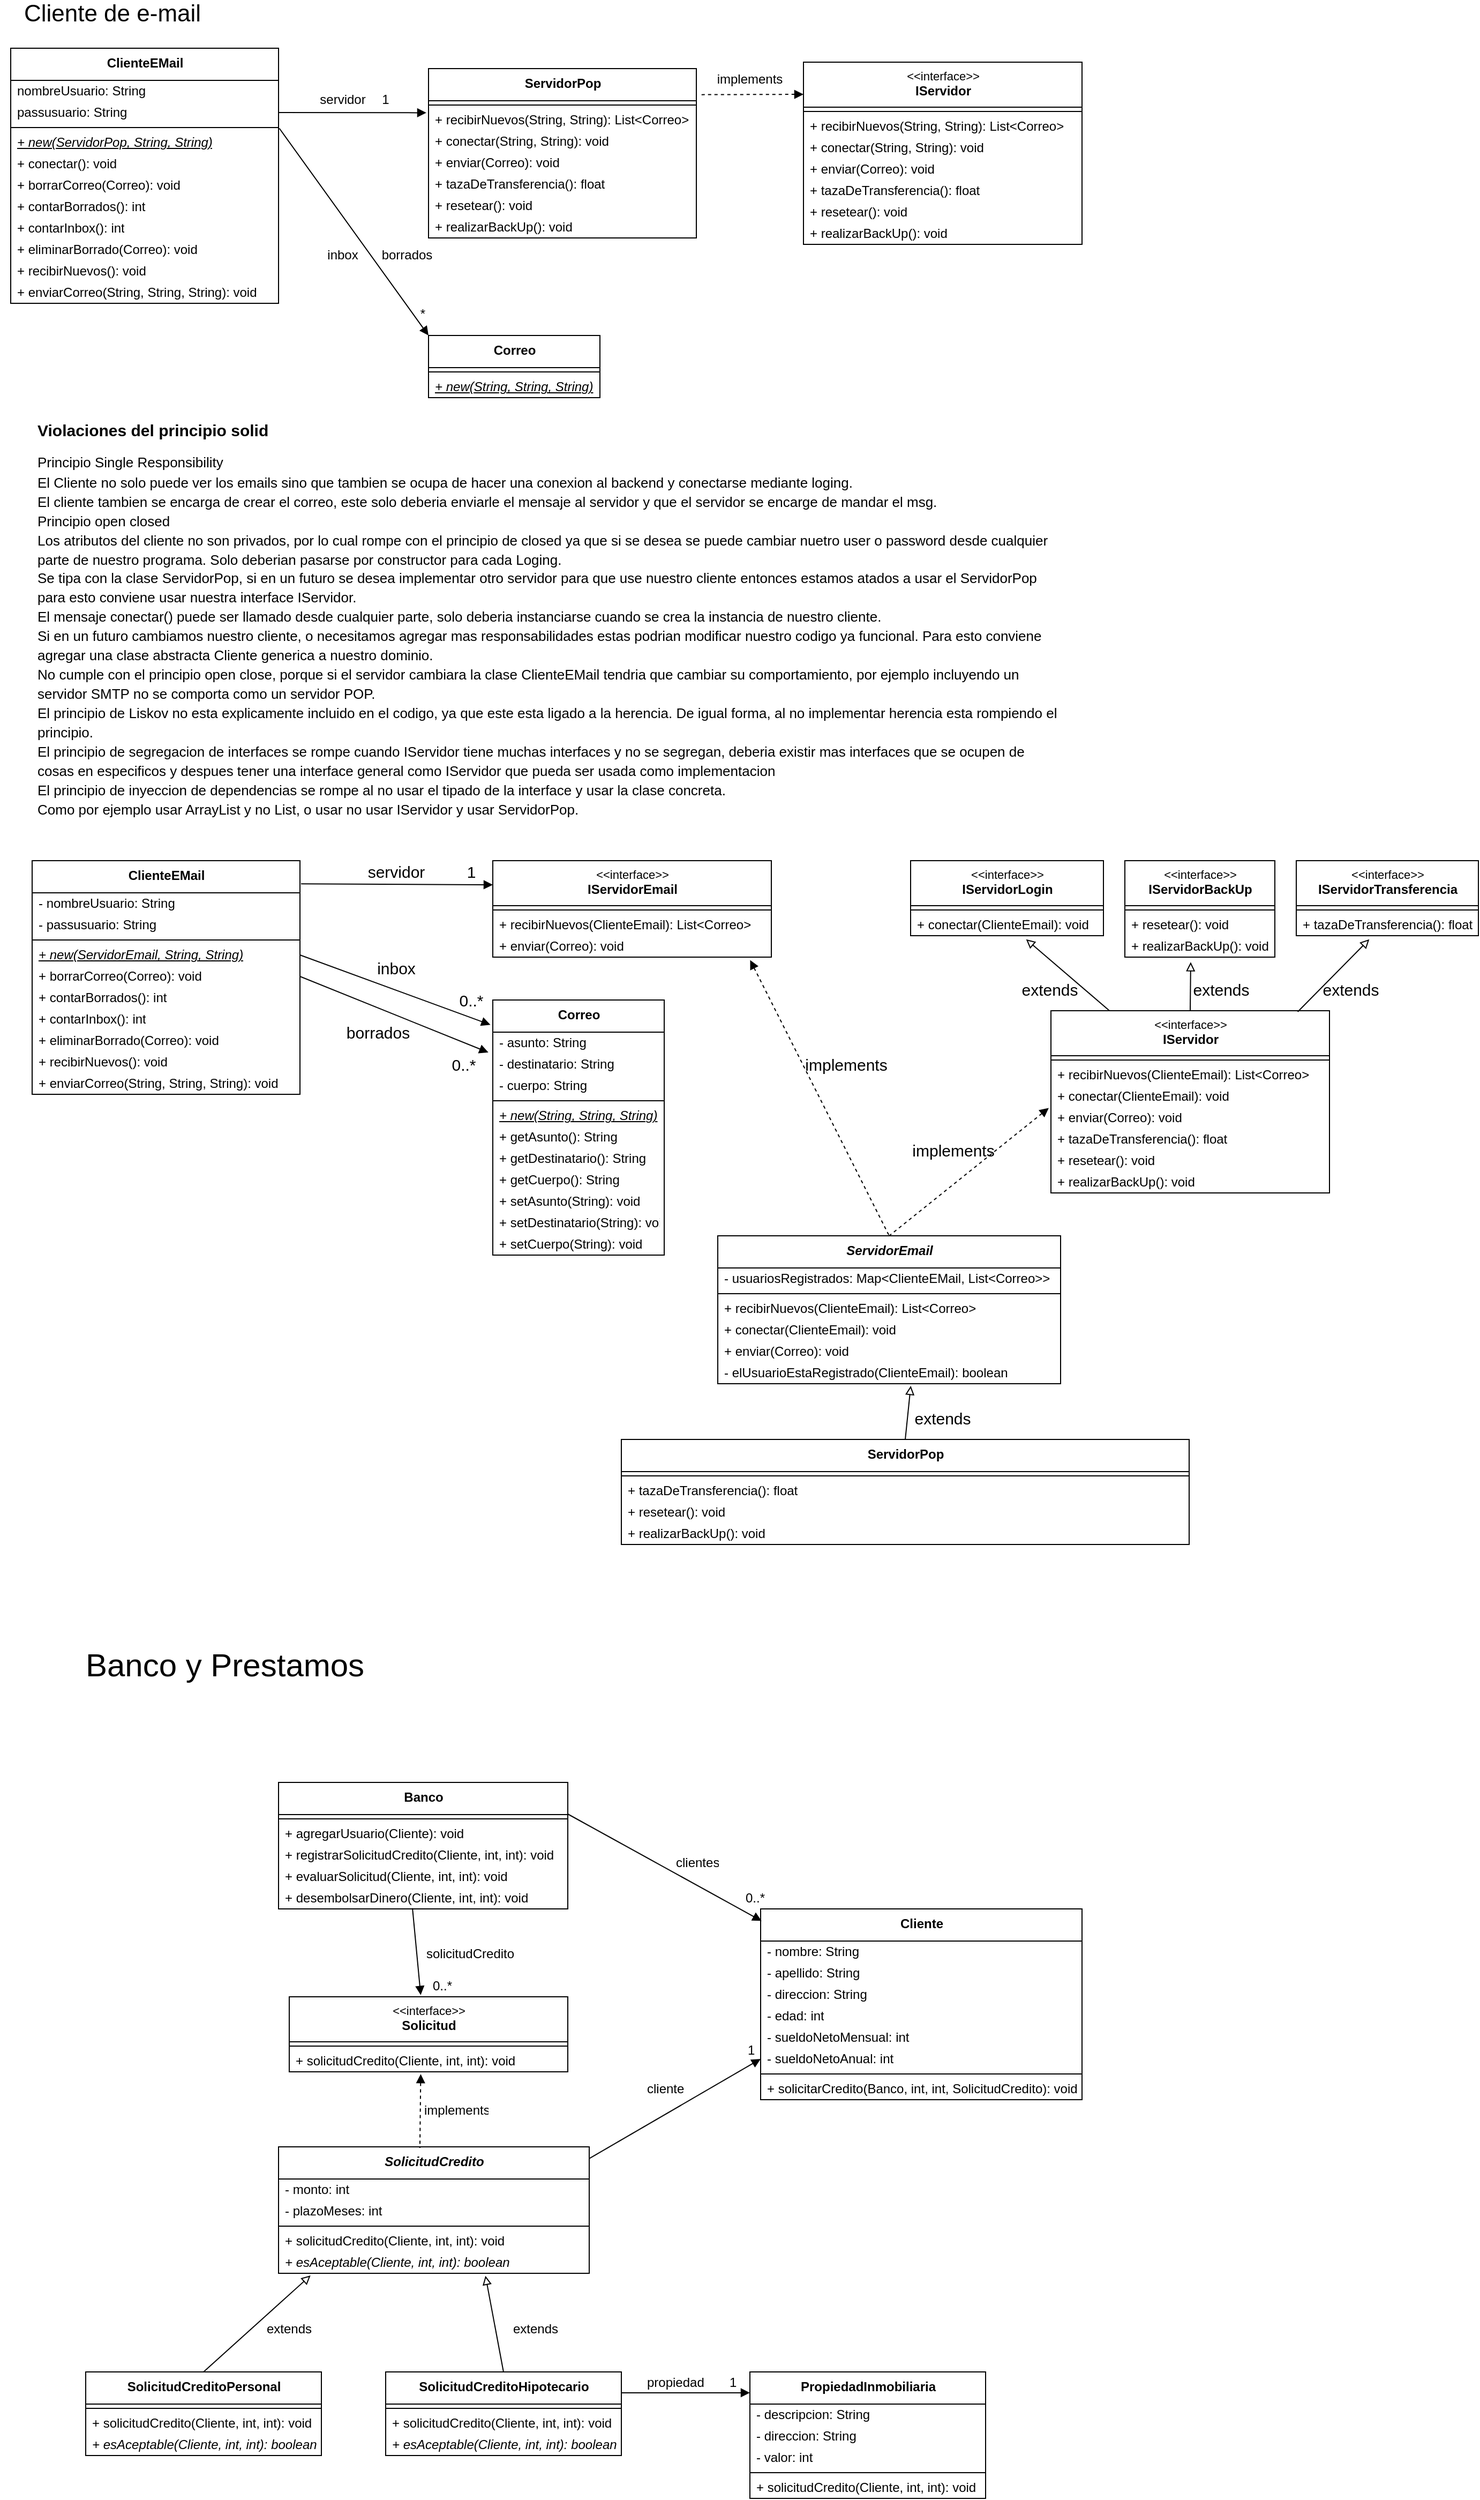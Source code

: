 <mxfile version="19.0.0" type="github">
  <diagram id="hwEnMFRsd4231ranK771" name="Page-1">
    <mxGraphModel dx="1363" dy="1891" grid="1" gridSize="10" guides="1" tooltips="1" connect="1" arrows="1" fold="1" page="1" pageScale="1" pageWidth="827" pageHeight="1169" math="0" shadow="0">
      <root>
        <mxCell id="0" />
        <mxCell id="1" parent="0" />
        <mxCell id="HtaL5qtSipClP9a9sMlD-21" style="edgeStyle=none;orthogonalLoop=1;jettySize=auto;html=1;exitX=-0.008;exitY=0.16;exitDx=0;exitDy=0;endArrow=none;endFill=0;rounded=0;exitPerimeter=0;startArrow=block;startFill=1;entryX=1;entryY=0.5;entryDx=0;entryDy=0;" parent="1" source="HtaL5qtSipClP9a9sMlD-106" target="HtaL5qtSipClP9a9sMlD-121" edge="1">
          <mxGeometry relative="1" as="geometry">
            <mxPoint x="260" y="-1039" as="targetPoint" />
            <mxPoint x="370.5" y="-1037.032" as="sourcePoint" />
          </mxGeometry>
        </mxCell>
        <mxCell id="HtaL5qtSipClP9a9sMlD-22" value="&amp;nbsp;*" style="text;html=1;strokeColor=none;fillColor=none;align=center;verticalAlign=middle;whiteSpace=wrap;rounded=0;" parent="1" vertex="1">
          <mxGeometry x="373" y="-860" width="40" height="20" as="geometry" />
        </mxCell>
        <mxCell id="HtaL5qtSipClP9a9sMlD-24" value="borrados" style="text;html=1;strokeColor=none;fillColor=none;align=center;verticalAlign=middle;whiteSpace=wrap;rounded=0;" parent="1" vertex="1">
          <mxGeometry x="360" y="-915" width="40" height="20" as="geometry" />
        </mxCell>
        <mxCell id="HtaL5qtSipClP9a9sMlD-25" value="&lt;font style=&quot;font-size: 22px&quot;&gt;Cliente de e-mail&lt;/font&gt;" style="text;html=1;strokeColor=none;fillColor=none;align=center;verticalAlign=middle;whiteSpace=wrap;rounded=0;" parent="1" vertex="1">
          <mxGeometry x="20" y="-1140" width="170" height="20" as="geometry" />
        </mxCell>
        <mxCell id="HtaL5qtSipClP9a9sMlD-71" value="servidor" style="text;html=1;strokeColor=none;fillColor=none;align=center;verticalAlign=middle;whiteSpace=wrap;rounded=0;" parent="1" vertex="1">
          <mxGeometry x="300" y="-1060" width="40" height="20" as="geometry" />
        </mxCell>
        <mxCell id="HtaL5qtSipClP9a9sMlD-72" style="edgeStyle=none;orthogonalLoop=1;jettySize=auto;html=1;exitX=0;exitY=0;exitDx=0;exitDy=0;endArrow=none;endFill=0;rounded=0;startArrow=block;startFill=1;entryX=1.003;entryY=-0.162;entryDx=0;entryDy=0;entryPerimeter=0;" parent="1" source="HtaL5qtSipClP9a9sMlD-93" target="HtaL5qtSipClP9a9sMlD-116" edge="1">
          <mxGeometry relative="1" as="geometry">
            <mxPoint x="259.28" y="-1026.234" as="targetPoint" />
            <mxPoint x="395.04" y="-829.98" as="sourcePoint" />
          </mxGeometry>
        </mxCell>
        <mxCell id="HtaL5qtSipClP9a9sMlD-73" value="inbox" style="text;html=1;strokeColor=none;fillColor=none;align=center;verticalAlign=middle;whiteSpace=wrap;rounded=0;" parent="1" vertex="1">
          <mxGeometry x="300" y="-915" width="40" height="20" as="geometry" />
        </mxCell>
        <mxCell id="HtaL5qtSipClP9a9sMlD-76" value="1" style="text;html=1;strokeColor=none;fillColor=none;align=center;verticalAlign=middle;whiteSpace=wrap;rounded=0;" parent="1" vertex="1">
          <mxGeometry x="340" y="-1060" width="40" height="20" as="geometry" />
        </mxCell>
        <mxCell id="HtaL5qtSipClP9a9sMlD-77" style="edgeStyle=none;orthogonalLoop=1;jettySize=auto;html=1;endArrow=none;endFill=0;rounded=0;startArrow=block;startFill=1;entryX=1.01;entryY=0.154;entryDx=0;entryDy=0;entryPerimeter=0;dashed=1;" parent="1" target="HtaL5qtSipClP9a9sMlD-105" edge="1">
          <mxGeometry relative="1" as="geometry">
            <mxPoint x="621.75" y="-1059.95" as="targetPoint" />
            <mxPoint x="750" y="-1055" as="sourcePoint" />
          </mxGeometry>
        </mxCell>
        <mxCell id="HtaL5qtSipClP9a9sMlD-85" value="&amp;lt;&amp;lt;interface&amp;gt;&amp;gt;&lt;br&gt;&lt;span style=&quot;font-size: 12px ; font-weight: 700&quot;&gt;IServidor&lt;/span&gt;" style="swimlane;fontStyle=0;align=center;verticalAlign=top;childLayout=stackLayout;horizontal=1;startSize=42;horizontalStack=0;resizeParent=1;resizeParentMax=0;resizeLast=0;collapsible=0;marginBottom=0;html=1;labelBackgroundColor=none;labelBorderColor=none;fontSize=11;" parent="1" vertex="1">
          <mxGeometry x="750" y="-1085" width="260" height="170" as="geometry" />
        </mxCell>
        <mxCell id="HtaL5qtSipClP9a9sMlD-90" value="" style="line;strokeWidth=1;fillColor=none;align=left;verticalAlign=middle;spacingTop=-1;spacingLeft=3;spacingRight=3;rotatable=0;labelPosition=right;points=[];portConstraint=eastwest;labelBackgroundColor=none;labelBorderColor=none;fontSize=11;html=1;" parent="HtaL5qtSipClP9a9sMlD-85" vertex="1">
          <mxGeometry y="42" width="260" height="8" as="geometry" />
        </mxCell>
        <mxCell id="HtaL5qtSipClP9a9sMlD-92" value="&lt;span style=&quot;font-size: 12px&quot;&gt;+ recibirNuevos(String, String): List&amp;lt;Correo&amp;gt;&lt;/span&gt;" style="text;html=1;strokeColor=none;fillColor=none;align=left;verticalAlign=middle;spacingLeft=4;spacingRight=4;overflow=hidden;rotatable=0;points=[[0,0.5],[1,0.5]];portConstraint=eastwest;labelBackgroundColor=none;labelBorderColor=none;fontSize=11;" parent="HtaL5qtSipClP9a9sMlD-85" vertex="1">
          <mxGeometry y="50" width="260" height="20" as="geometry" />
        </mxCell>
        <mxCell id="HtaL5qtSipClP9a9sMlD-100" value="&lt;span style=&quot;font-size: 12px&quot;&gt;+ conectar(String, String): void&lt;/span&gt;" style="text;html=1;strokeColor=none;fillColor=none;align=left;verticalAlign=middle;spacingLeft=4;spacingRight=4;overflow=hidden;rotatable=0;points=[[0,0.5],[1,0.5]];portConstraint=eastwest;labelBackgroundColor=none;labelBorderColor=none;fontSize=11;" parent="HtaL5qtSipClP9a9sMlD-85" vertex="1">
          <mxGeometry y="70" width="260" height="20" as="geometry" />
        </mxCell>
        <mxCell id="HtaL5qtSipClP9a9sMlD-101" value="&lt;span style=&quot;font-size: 12px&quot;&gt;+ enviar(Correo): void&lt;/span&gt;" style="text;html=1;strokeColor=none;fillColor=none;align=left;verticalAlign=middle;spacingLeft=4;spacingRight=4;overflow=hidden;rotatable=0;points=[[0,0.5],[1,0.5]];portConstraint=eastwest;labelBackgroundColor=none;labelBorderColor=none;fontSize=11;" parent="HtaL5qtSipClP9a9sMlD-85" vertex="1">
          <mxGeometry y="90" width="260" height="20" as="geometry" />
        </mxCell>
        <mxCell id="HtaL5qtSipClP9a9sMlD-102" value="&lt;span style=&quot;font-size: 12px&quot;&gt;+ tazaDeTransferencia(): float&lt;/span&gt;" style="text;html=1;strokeColor=none;fillColor=none;align=left;verticalAlign=middle;spacingLeft=4;spacingRight=4;overflow=hidden;rotatable=0;points=[[0,0.5],[1,0.5]];portConstraint=eastwest;labelBackgroundColor=none;labelBorderColor=none;fontSize=11;" parent="HtaL5qtSipClP9a9sMlD-85" vertex="1">
          <mxGeometry y="110" width="260" height="20" as="geometry" />
        </mxCell>
        <mxCell id="HtaL5qtSipClP9a9sMlD-103" value="&lt;span style=&quot;font-size: 12px&quot;&gt;+ resetear(): void&lt;/span&gt;" style="text;html=1;strokeColor=none;fillColor=none;align=left;verticalAlign=middle;spacingLeft=4;spacingRight=4;overflow=hidden;rotatable=0;points=[[0,0.5],[1,0.5]];portConstraint=eastwest;labelBackgroundColor=none;labelBorderColor=none;fontSize=11;" parent="HtaL5qtSipClP9a9sMlD-85" vertex="1">
          <mxGeometry y="130" width="260" height="20" as="geometry" />
        </mxCell>
        <mxCell id="HtaL5qtSipClP9a9sMlD-104" value="&lt;span style=&quot;font-size: 12px&quot;&gt;+ realizarBackUp(): void&lt;/span&gt;" style="text;html=1;strokeColor=none;fillColor=none;align=left;verticalAlign=middle;spacingLeft=4;spacingRight=4;overflow=hidden;rotatable=0;points=[[0,0.5],[1,0.5]];portConstraint=eastwest;labelBackgroundColor=none;labelBorderColor=none;fontSize=11;" parent="HtaL5qtSipClP9a9sMlD-85" vertex="1">
          <mxGeometry y="150" width="260" height="20" as="geometry" />
        </mxCell>
        <mxCell id="HtaL5qtSipClP9a9sMlD-93" value="&lt;span style=&quot;font-size: 12px ; font-weight: 700&quot;&gt;Correo&lt;/span&gt;" style="swimlane;fontStyle=0;align=center;verticalAlign=top;childLayout=stackLayout;horizontal=1;startSize=30;horizontalStack=0;resizeParent=1;resizeParentMax=0;resizeLast=0;collapsible=0;marginBottom=0;html=1;labelBackgroundColor=none;labelBorderColor=none;fontSize=11;" parent="1" vertex="1">
          <mxGeometry x="400" y="-830" width="160" height="58" as="geometry" />
        </mxCell>
        <mxCell id="HtaL5qtSipClP9a9sMlD-97" value="" style="line;strokeWidth=1;fillColor=none;align=left;verticalAlign=middle;spacingTop=-1;spacingLeft=3;spacingRight=3;rotatable=0;labelPosition=right;points=[];portConstraint=eastwest;labelBackgroundColor=none;labelBorderColor=none;fontSize=11;html=1;" parent="HtaL5qtSipClP9a9sMlD-93" vertex="1">
          <mxGeometry y="30" width="160" height="8" as="geometry" />
        </mxCell>
        <mxCell id="HtaL5qtSipClP9a9sMlD-94" value="&lt;span style=&quot;font-size: 12px&quot;&gt;&lt;u&gt;&lt;i&gt;+ new(String, String, String)&lt;/i&gt;&lt;/u&gt;&lt;/span&gt;" style="text;html=1;strokeColor=none;fillColor=none;align=left;verticalAlign=middle;spacingLeft=4;spacingRight=4;overflow=hidden;rotatable=0;points=[[0,0.5],[1,0.5]];portConstraint=eastwest;labelBackgroundColor=none;labelBorderColor=none;fontSize=11;" parent="HtaL5qtSipClP9a9sMlD-93" vertex="1">
          <mxGeometry y="38" width="160" height="20" as="geometry" />
        </mxCell>
        <mxCell id="HtaL5qtSipClP9a9sMlD-105" value="&lt;span style=&quot;font-size: 12px ; font-weight: 700&quot;&gt;ServidorPop&lt;/span&gt;" style="swimlane;fontStyle=0;align=center;verticalAlign=top;childLayout=stackLayout;horizontal=1;startSize=30;horizontalStack=0;resizeParent=1;resizeParentMax=0;resizeLast=0;collapsible=0;marginBottom=0;html=1;labelBackgroundColor=none;labelBorderColor=none;fontSize=11;" parent="1" vertex="1">
          <mxGeometry x="400" y="-1079" width="250" height="158" as="geometry" />
        </mxCell>
        <mxCell id="HtaL5qtSipClP9a9sMlD-107" value="" style="line;strokeWidth=1;fillColor=none;align=left;verticalAlign=middle;spacingTop=-1;spacingLeft=3;spacingRight=3;rotatable=0;labelPosition=right;points=[];portConstraint=eastwest;labelBackgroundColor=none;labelBorderColor=none;fontSize=11;html=1;" parent="HtaL5qtSipClP9a9sMlD-105" vertex="1">
          <mxGeometry y="30" width="250" height="8" as="geometry" />
        </mxCell>
        <mxCell id="HtaL5qtSipClP9a9sMlD-106" value="&lt;span style=&quot;font-size: 12px&quot;&gt;+ recibirNuevos(String, String): List&amp;lt;Correo&amp;gt;&lt;/span&gt;" style="text;html=1;strokeColor=none;fillColor=none;align=left;verticalAlign=middle;spacingLeft=4;spacingRight=4;overflow=hidden;rotatable=0;points=[[0,0.5],[1,0.5]];portConstraint=eastwest;labelBackgroundColor=none;labelBorderColor=none;fontSize=11;" parent="HtaL5qtSipClP9a9sMlD-105" vertex="1">
          <mxGeometry y="38" width="250" height="20" as="geometry" />
        </mxCell>
        <mxCell id="HtaL5qtSipClP9a9sMlD-108" value="&lt;span style=&quot;font-size: 12px&quot;&gt;+ conectar(String, String): void&lt;/span&gt;" style="text;html=1;strokeColor=none;fillColor=none;align=left;verticalAlign=middle;spacingLeft=4;spacingRight=4;overflow=hidden;rotatable=0;points=[[0,0.5],[1,0.5]];portConstraint=eastwest;labelBackgroundColor=none;labelBorderColor=none;fontSize=11;" parent="HtaL5qtSipClP9a9sMlD-105" vertex="1">
          <mxGeometry y="58" width="250" height="20" as="geometry" />
        </mxCell>
        <mxCell id="HtaL5qtSipClP9a9sMlD-109" value="&lt;span style=&quot;font-size: 12px&quot;&gt;+ enviar(Correo): void&lt;/span&gt;" style="text;html=1;strokeColor=none;fillColor=none;align=left;verticalAlign=middle;spacingLeft=4;spacingRight=4;overflow=hidden;rotatable=0;points=[[0,0.5],[1,0.5]];portConstraint=eastwest;labelBackgroundColor=none;labelBorderColor=none;fontSize=11;" parent="HtaL5qtSipClP9a9sMlD-105" vertex="1">
          <mxGeometry y="78" width="250" height="20" as="geometry" />
        </mxCell>
        <mxCell id="HtaL5qtSipClP9a9sMlD-110" value="&lt;span style=&quot;font-size: 12px&quot;&gt;+ tazaDeTransferencia(): float&lt;/span&gt;" style="text;html=1;strokeColor=none;fillColor=none;align=left;verticalAlign=middle;spacingLeft=4;spacingRight=4;overflow=hidden;rotatable=0;points=[[0,0.5],[1,0.5]];portConstraint=eastwest;labelBackgroundColor=none;labelBorderColor=none;fontSize=11;" parent="HtaL5qtSipClP9a9sMlD-105" vertex="1">
          <mxGeometry y="98" width="250" height="20" as="geometry" />
        </mxCell>
        <mxCell id="HtaL5qtSipClP9a9sMlD-111" value="&lt;span style=&quot;font-size: 12px&quot;&gt;+ resetear(): void&lt;/span&gt;" style="text;html=1;strokeColor=none;fillColor=none;align=left;verticalAlign=middle;spacingLeft=4;spacingRight=4;overflow=hidden;rotatable=0;points=[[0,0.5],[1,0.5]];portConstraint=eastwest;labelBackgroundColor=none;labelBorderColor=none;fontSize=11;" parent="HtaL5qtSipClP9a9sMlD-105" vertex="1">
          <mxGeometry y="118" width="250" height="20" as="geometry" />
        </mxCell>
        <mxCell id="HtaL5qtSipClP9a9sMlD-112" value="&lt;span style=&quot;font-size: 12px&quot;&gt;+ realizarBackUp(): void&lt;/span&gt;" style="text;html=1;strokeColor=none;fillColor=none;align=left;verticalAlign=middle;spacingLeft=4;spacingRight=4;overflow=hidden;rotatable=0;points=[[0,0.5],[1,0.5]];portConstraint=eastwest;labelBackgroundColor=none;labelBorderColor=none;fontSize=11;" parent="HtaL5qtSipClP9a9sMlD-105" vertex="1">
          <mxGeometry y="138" width="250" height="20" as="geometry" />
        </mxCell>
        <mxCell id="HtaL5qtSipClP9a9sMlD-113" value="&lt;span style=&quot;font-size: 12px ; font-weight: 700&quot;&gt;ClienteEMail&lt;/span&gt;" style="swimlane;fontStyle=0;align=center;verticalAlign=top;childLayout=stackLayout;horizontal=1;startSize=30;horizontalStack=0;resizeParent=1;resizeParentMax=0;resizeLast=0;collapsible=0;marginBottom=0;html=1;labelBackgroundColor=none;labelBorderColor=none;fontSize=11;" parent="1" vertex="1">
          <mxGeometry x="10" y="-1098" width="250" height="238" as="geometry" />
        </mxCell>
        <mxCell id="HtaL5qtSipClP9a9sMlD-115" value="&lt;span style=&quot;font-size: 12px&quot;&gt;nombreUsuario: String&lt;/span&gt;" style="text;html=1;strokeColor=none;fillColor=none;align=left;verticalAlign=middle;spacingLeft=4;spacingRight=4;overflow=hidden;rotatable=0;points=[[0,0.5],[1,0.5]];portConstraint=eastwest;labelBackgroundColor=none;labelBorderColor=none;fontSize=11;" parent="HtaL5qtSipClP9a9sMlD-113" vertex="1">
          <mxGeometry y="30" width="250" height="20" as="geometry" />
        </mxCell>
        <mxCell id="HtaL5qtSipClP9a9sMlD-121" value="&lt;span style=&quot;font-size: 12px&quot;&gt;passusuario: String&lt;/span&gt;" style="text;html=1;strokeColor=none;fillColor=none;align=left;verticalAlign=middle;spacingLeft=4;spacingRight=4;overflow=hidden;rotatable=0;points=[[0,0.5],[1,0.5]];portConstraint=eastwest;labelBackgroundColor=none;labelBorderColor=none;fontSize=11;" parent="HtaL5qtSipClP9a9sMlD-113" vertex="1">
          <mxGeometry y="50" width="250" height="20" as="geometry" />
        </mxCell>
        <mxCell id="HtaL5qtSipClP9a9sMlD-114" value="" style="line;strokeWidth=1;fillColor=none;align=left;verticalAlign=middle;spacingTop=-1;spacingLeft=3;spacingRight=3;rotatable=0;labelPosition=right;points=[];portConstraint=eastwest;labelBackgroundColor=none;labelBorderColor=none;fontSize=11;html=1;" parent="HtaL5qtSipClP9a9sMlD-113" vertex="1">
          <mxGeometry y="70" width="250" height="8" as="geometry" />
        </mxCell>
        <mxCell id="HtaL5qtSipClP9a9sMlD-116" value="&lt;span style=&quot;font-size: 12px&quot;&gt;&lt;u&gt;&lt;i&gt;+ new(ServidorPop, String, String)&lt;/i&gt;&lt;/u&gt;&lt;/span&gt;" style="text;html=1;strokeColor=none;fillColor=none;align=left;verticalAlign=middle;spacingLeft=4;spacingRight=4;overflow=hidden;rotatable=0;points=[[0,0.5],[1,0.5]];portConstraint=eastwest;labelBackgroundColor=none;labelBorderColor=none;fontSize=11;" parent="HtaL5qtSipClP9a9sMlD-113" vertex="1">
          <mxGeometry y="78" width="250" height="20" as="geometry" />
        </mxCell>
        <mxCell id="HtaL5qtSipClP9a9sMlD-117" value="&lt;span style=&quot;font-size: 12px&quot;&gt;+ conectar(): void&lt;/span&gt;" style="text;html=1;strokeColor=none;fillColor=none;align=left;verticalAlign=middle;spacingLeft=4;spacingRight=4;overflow=hidden;rotatable=0;points=[[0,0.5],[1,0.5]];portConstraint=eastwest;labelBackgroundColor=none;labelBorderColor=none;fontSize=11;" parent="HtaL5qtSipClP9a9sMlD-113" vertex="1">
          <mxGeometry y="98" width="250" height="20" as="geometry" />
        </mxCell>
        <mxCell id="HtaL5qtSipClP9a9sMlD-118" value="&lt;span style=&quot;font-size: 12px&quot;&gt;+ borrarCorreo(Correo): void&lt;/span&gt;" style="text;html=1;strokeColor=none;fillColor=none;align=left;verticalAlign=middle;spacingLeft=4;spacingRight=4;overflow=hidden;rotatable=0;points=[[0,0.5],[1,0.5]];portConstraint=eastwest;labelBackgroundColor=none;labelBorderColor=none;fontSize=11;" parent="HtaL5qtSipClP9a9sMlD-113" vertex="1">
          <mxGeometry y="118" width="250" height="20" as="geometry" />
        </mxCell>
        <mxCell id="HtaL5qtSipClP9a9sMlD-119" value="&lt;span style=&quot;font-size: 12px&quot;&gt;+ contarBorrados(): int&lt;/span&gt;" style="text;html=1;strokeColor=none;fillColor=none;align=left;verticalAlign=middle;spacingLeft=4;spacingRight=4;overflow=hidden;rotatable=0;points=[[0,0.5],[1,0.5]];portConstraint=eastwest;labelBackgroundColor=none;labelBorderColor=none;fontSize=11;" parent="HtaL5qtSipClP9a9sMlD-113" vertex="1">
          <mxGeometry y="138" width="250" height="20" as="geometry" />
        </mxCell>
        <mxCell id="HtaL5qtSipClP9a9sMlD-120" value="&lt;span style=&quot;font-size: 12px&quot;&gt;+ contarInbox(): int&lt;/span&gt;" style="text;html=1;strokeColor=none;fillColor=none;align=left;verticalAlign=middle;spacingLeft=4;spacingRight=4;overflow=hidden;rotatable=0;points=[[0,0.5],[1,0.5]];portConstraint=eastwest;labelBackgroundColor=none;labelBorderColor=none;fontSize=11;" parent="HtaL5qtSipClP9a9sMlD-113" vertex="1">
          <mxGeometry y="158" width="250" height="20" as="geometry" />
        </mxCell>
        <mxCell id="HtaL5qtSipClP9a9sMlD-122" value="&lt;span style=&quot;font-size: 12px&quot;&gt;+ eliminarBorrado(Correo): void&lt;/span&gt;" style="text;html=1;strokeColor=none;fillColor=none;align=left;verticalAlign=middle;spacingLeft=4;spacingRight=4;overflow=hidden;rotatable=0;points=[[0,0.5],[1,0.5]];portConstraint=eastwest;labelBackgroundColor=none;labelBorderColor=none;fontSize=11;" parent="HtaL5qtSipClP9a9sMlD-113" vertex="1">
          <mxGeometry y="178" width="250" height="20" as="geometry" />
        </mxCell>
        <mxCell id="HtaL5qtSipClP9a9sMlD-123" value="&lt;span style=&quot;font-size: 12px&quot;&gt;+ recibirNuevos(): void&lt;/span&gt;" style="text;html=1;strokeColor=none;fillColor=none;align=left;verticalAlign=middle;spacingLeft=4;spacingRight=4;overflow=hidden;rotatable=0;points=[[0,0.5],[1,0.5]];portConstraint=eastwest;labelBackgroundColor=none;labelBorderColor=none;fontSize=11;" parent="HtaL5qtSipClP9a9sMlD-113" vertex="1">
          <mxGeometry y="198" width="250" height="20" as="geometry" />
        </mxCell>
        <mxCell id="HtaL5qtSipClP9a9sMlD-124" value="&lt;span style=&quot;font-size: 12px&quot;&gt;+ enviarCorreo(String, String, String): void&lt;/span&gt;" style="text;html=1;strokeColor=none;fillColor=none;align=left;verticalAlign=middle;spacingLeft=4;spacingRight=4;overflow=hidden;rotatable=0;points=[[0,0.5],[1,0.5]];portConstraint=eastwest;labelBackgroundColor=none;labelBorderColor=none;fontSize=11;" parent="HtaL5qtSipClP9a9sMlD-113" vertex="1">
          <mxGeometry y="218" width="250" height="20" as="geometry" />
        </mxCell>
        <mxCell id="3TjpAF9KTR2tl5fqbvKF-1" value="&lt;h1 style=&quot;font-size: 15px;&quot;&gt;&lt;font style=&quot;font-size: 15px;&quot;&gt;Violaciones del principio solid&lt;/font&gt;&lt;/h1&gt;&lt;p style=&quot;line-height: 1.38; margin-top: 0pt; margin-bottom: 0pt; font-size: 15px;&quot; dir=&quot;ltr&quot;&gt;&lt;span style=&quot;font-family: Arial; color: rgb(0, 0, 0); background-color: transparent; font-weight: 400; font-style: normal; font-variant: normal; text-decoration: none; vertical-align: baseline;&quot;&gt;&lt;font style=&quot;font-size: 13px;&quot;&gt;Principio Single Responsibility&lt;/font&gt;&lt;/span&gt;&lt;/p&gt;&lt;p style=&quot;line-height: 1.38; margin-top: 0pt; margin-bottom: 0pt; font-size: 13px;&quot; dir=&quot;ltr&quot;&gt;&lt;span style=&quot;font-family: Arial; color: rgb(0, 0, 0); background-color: transparent; font-weight: 400; font-style: normal; font-variant: normal; text-decoration: none; vertical-align: baseline;&quot;&gt;&lt;font style=&quot;font-size: 13px;&quot;&gt;El Cliente no solo puede ver los emails sino que tambien se ocupa de hacer una conexion al backend y conectarse mediante loging.&lt;/font&gt;&lt;/span&gt;&lt;/p&gt;&lt;p style=&quot;line-height: 1.38; margin-top: 0pt; margin-bottom: 0pt; font-size: 13px;&quot; dir=&quot;ltr&quot;&gt;&lt;span style=&quot;font-family: Arial; color: rgb(0, 0, 0); background-color: transparent; font-weight: 400; font-style: normal; font-variant: normal; text-decoration: none; vertical-align: baseline;&quot;&gt;&lt;font style=&quot;font-size: 13px;&quot;&gt;El cliente tambien se encarga de crear el correo, este solo deberia enviarle el mensaje al servidor y que el servidor se encarge de mandar el msg.&lt;/font&gt;&lt;/span&gt;&lt;/p&gt;&lt;p style=&quot;line-height: 1.38; margin-top: 0pt; margin-bottom: 0pt; font-size: 13px;&quot; dir=&quot;ltr&quot;&gt;&lt;span style=&quot;font-family: Arial; color: rgb(0, 0, 0); background-color: transparent; font-weight: 400; font-style: normal; font-variant: normal; text-decoration: none; vertical-align: baseline;&quot;&gt;&lt;font style=&quot;font-size: 13px;&quot;&gt;Principio open closed&lt;/font&gt;&lt;/span&gt;&lt;/p&gt;&lt;p style=&quot;line-height: 1.38; margin-top: 0pt; margin-bottom: 0pt; font-size: 13px;&quot; dir=&quot;ltr&quot;&gt;&lt;span style=&quot;font-family: Arial; color: rgb(0, 0, 0); background-color: transparent; font-weight: 400; font-style: normal; font-variant: normal; text-decoration: none; vertical-align: baseline;&quot;&gt;&lt;font style=&quot;font-size: 13px;&quot;&gt;Los atributos del cliente no son privados, por lo cual rompe con el principio de closed ya que si se desea se puede cambiar nuetro user o password desde cualquier parte de nuestro programa. Solo deberian pasarse por constructor para cada Loging.&lt;/font&gt;&lt;/span&gt;&lt;/p&gt;&lt;p style=&quot;line-height: 1.38; margin-top: 0pt; margin-bottom: 0pt; font-size: 13px;&quot; dir=&quot;ltr&quot;&gt;&lt;span style=&quot;font-family: Arial; color: rgb(0, 0, 0); background-color: transparent; font-weight: 400; font-style: normal; font-variant: normal; text-decoration: none; vertical-align: baseline;&quot;&gt;&lt;font style=&quot;font-size: 13px;&quot;&gt;Se tipa con la clase ServidorPop, si en un futuro se desea implementar otro servidor para que use nuestro cliente entonces estamos atados a usar el ServidorPop para esto conviene usar nuestra interface IServidor.&lt;/font&gt;&lt;/span&gt;&lt;/p&gt;&lt;p style=&quot;line-height: 1.38; margin-top: 0pt; margin-bottom: 0pt; font-size: 13px;&quot; dir=&quot;ltr&quot;&gt;&lt;span style=&quot;font-family: Arial; color: rgb(0, 0, 0); background-color: transparent; font-weight: 400; font-style: normal; font-variant: normal; text-decoration: none; vertical-align: baseline;&quot;&gt;&lt;font style=&quot;font-size: 13px;&quot;&gt;El mensaje conectar() puede ser llamado desde cualquier parte, solo deberia instanciarse cuando se crea la instancia de nuestro cliente.&lt;/font&gt;&lt;/span&gt;&lt;/p&gt;&lt;p style=&quot;line-height: 1.38; margin-top: 0pt; margin-bottom: 0pt; font-size: 13px;&quot; dir=&quot;ltr&quot;&gt;&lt;span style=&quot;font-family: Arial; color: rgb(0, 0, 0); background-color: transparent; font-weight: 400; font-style: normal; font-variant: normal; text-decoration: none; vertical-align: baseline;&quot;&gt;&lt;font style=&quot;font-size: 13px;&quot;&gt;Si en un futuro cambiamos nuestro cliente, o necesitamos agregar mas responsabilidades estas podrian modificar nuestro codigo ya funcional. Para esto conviene agregar una clase abstracta Cliente generica a nuestro dominio.&lt;/font&gt;&lt;/span&gt;&lt;/p&gt;&lt;p style=&quot;line-height: 1.38; margin-top: 0pt; margin-bottom: 0pt; font-size: 13px;&quot; dir=&quot;ltr&quot;&gt;&lt;span style=&quot;font-family: Arial; color: rgb(0, 0, 0); background-color: transparent; font-weight: 400; font-style: normal; font-variant: normal; text-decoration: none; vertical-align: baseline;&quot;&gt;&lt;font style=&quot;font-size: 13px;&quot;&gt;No cumple con el principio open close, porque si el servidor cambiara la clase ClienteEMail tendria que cambiar su comportamiento, por ejemplo incluyendo un servidor SMTP no se comporta como un servidor POP.&lt;/font&gt;&lt;/span&gt;&lt;/p&gt;&lt;p style=&quot;line-height: 1.38; margin-top: 0pt; margin-bottom: 0pt; font-size: 13px;&quot; dir=&quot;ltr&quot;&gt;&lt;span style=&quot;font-family: Arial; color: rgb(0, 0, 0); background-color: transparent; font-weight: 400; font-style: normal; font-variant: normal; text-decoration: none; vertical-align: baseline;&quot;&gt;&lt;font style=&quot;font-size: 13px;&quot;&gt;El principio de Liskov no esta explicamente incluido en el codigo, ya que este esta ligado a la herencia. De igual forma, al no implementar herencia esta rompiendo el principio.&lt;/font&gt;&lt;/span&gt;&lt;/p&gt;&lt;p style=&quot;line-height: 1.38; margin-top: 0pt; margin-bottom: 0pt; font-size: 13px;&quot; dir=&quot;ltr&quot;&gt;&lt;span style=&quot;background-color: initial;&quot;&gt;El principio de segregacion de interfaces se rompe cuando IServidor tiene muchas interfaces y no se segregan, deberia existir mas interfaces que se ocupen de cosas en especificos y despues tener una interface general como IServidor que pueda ser usada como implementacion&lt;/span&gt;&lt;/p&gt;&lt;p style=&quot;line-height: 1.38; margin-top: 0pt; margin-bottom: 0pt; font-size: 13px;&quot; dir=&quot;ltr&quot;&gt;&lt;span style=&quot;font-family: Arial; color: rgb(0, 0, 0); background-color: transparent; font-weight: 400; font-style: normal; font-variant: normal; text-decoration: none; vertical-align: baseline;&quot;&gt;&lt;font style=&quot;font-size: 13px;&quot;&gt;El principio de inyeccion de dependencias se rompe al no usar el tipado de la interface y usar la clase concreta.&lt;/font&gt;&lt;/span&gt;&lt;/p&gt;&lt;p style=&quot;line-height: 1.38; margin-top: 0pt; margin-bottom: 0pt; font-size: 13px;&quot; dir=&quot;ltr&quot;&gt;&lt;span style=&quot;background-color: transparent; font-family: Arial;&quot;&gt;Como por ejemplo usar ArrayList y no List, o usar no usar IServidor y usar ServidorPop.&lt;/span&gt;&lt;/p&gt;&lt;div style=&quot;font-size: 13px;&quot;&gt;&lt;span style=&quot;font-family: Arial; color: rgb(0, 0, 0); background-color: transparent; font-weight: 400; font-style: normal; font-variant: normal; text-decoration: none; vertical-align: baseline;&quot;&gt;&lt;br&gt;&lt;/span&gt;&lt;/div&gt;" style="text;html=1;strokeColor=none;fillColor=none;spacing=5;spacingTop=-20;whiteSpace=wrap;overflow=hidden;rounded=0;" vertex="1" parent="1">
          <mxGeometry x="30" y="-750" width="960" height="380" as="geometry" />
        </mxCell>
        <mxCell id="3TjpAF9KTR2tl5fqbvKF-2" value="implements" style="text;html=1;strokeColor=none;fillColor=none;align=center;verticalAlign=middle;whiteSpace=wrap;rounded=0;" vertex="1" parent="1">
          <mxGeometry x="680" y="-1079" width="40" height="20" as="geometry" />
        </mxCell>
        <mxCell id="3TjpAF9KTR2tl5fqbvKF-3" value="&lt;span style=&quot;font-size: 12px ; font-weight: 700&quot;&gt;ClienteEMail&lt;/span&gt;" style="swimlane;fontStyle=0;align=center;verticalAlign=top;childLayout=stackLayout;horizontal=1;startSize=30;horizontalStack=0;resizeParent=1;resizeParentMax=0;resizeLast=0;collapsible=0;marginBottom=0;html=1;labelBackgroundColor=none;labelBorderColor=none;fontSize=11;" vertex="1" parent="1">
          <mxGeometry x="30" y="-340" width="250" height="218" as="geometry" />
        </mxCell>
        <mxCell id="3TjpAF9KTR2tl5fqbvKF-4" value="&lt;span style=&quot;font-size: 12px&quot;&gt;- nombreUsuario: String&lt;/span&gt;" style="text;html=1;strokeColor=none;fillColor=none;align=left;verticalAlign=middle;spacingLeft=4;spacingRight=4;overflow=hidden;rotatable=0;points=[[0,0.5],[1,0.5]];portConstraint=eastwest;labelBackgroundColor=none;labelBorderColor=none;fontSize=11;" vertex="1" parent="3TjpAF9KTR2tl5fqbvKF-3">
          <mxGeometry y="30" width="250" height="20" as="geometry" />
        </mxCell>
        <mxCell id="3TjpAF9KTR2tl5fqbvKF-5" value="&lt;span style=&quot;font-size: 12px&quot;&gt;- passusuario: String&lt;/span&gt;" style="text;html=1;strokeColor=none;fillColor=none;align=left;verticalAlign=middle;spacingLeft=4;spacingRight=4;overflow=hidden;rotatable=0;points=[[0,0.5],[1,0.5]];portConstraint=eastwest;labelBackgroundColor=none;labelBorderColor=none;fontSize=11;" vertex="1" parent="3TjpAF9KTR2tl5fqbvKF-3">
          <mxGeometry y="50" width="250" height="20" as="geometry" />
        </mxCell>
        <mxCell id="3TjpAF9KTR2tl5fqbvKF-6" value="" style="line;strokeWidth=1;fillColor=none;align=left;verticalAlign=middle;spacingTop=-1;spacingLeft=3;spacingRight=3;rotatable=0;labelPosition=right;points=[];portConstraint=eastwest;labelBackgroundColor=none;labelBorderColor=none;fontSize=11;html=1;" vertex="1" parent="3TjpAF9KTR2tl5fqbvKF-3">
          <mxGeometry y="70" width="250" height="8" as="geometry" />
        </mxCell>
        <mxCell id="3TjpAF9KTR2tl5fqbvKF-7" value="&lt;u style=&quot;&quot;&gt;&lt;i style=&quot;&quot;&gt;&lt;span style=&quot;font-size: 12px;&quot;&gt;+ new(ServidorEmail, String, String)&lt;/span&gt;&lt;/i&gt;&lt;/u&gt;" style="text;html=1;strokeColor=none;fillColor=none;align=left;verticalAlign=middle;spacingLeft=4;spacingRight=4;overflow=hidden;rotatable=0;points=[[0,0.5],[1,0.5]];portConstraint=eastwest;labelBackgroundColor=none;labelBorderColor=none;fontSize=11;" vertex="1" parent="3TjpAF9KTR2tl5fqbvKF-3">
          <mxGeometry y="78" width="250" height="20" as="geometry" />
        </mxCell>
        <mxCell id="3TjpAF9KTR2tl5fqbvKF-9" value="&lt;span style=&quot;font-size: 12px&quot;&gt;+ borrarCorreo(Correo): void&lt;/span&gt;" style="text;html=1;strokeColor=none;fillColor=none;align=left;verticalAlign=middle;spacingLeft=4;spacingRight=4;overflow=hidden;rotatable=0;points=[[0,0.5],[1,0.5]];portConstraint=eastwest;labelBackgroundColor=none;labelBorderColor=none;fontSize=11;" vertex="1" parent="3TjpAF9KTR2tl5fqbvKF-3">
          <mxGeometry y="98" width="250" height="20" as="geometry" />
        </mxCell>
        <mxCell id="3TjpAF9KTR2tl5fqbvKF-10" value="&lt;span style=&quot;font-size: 12px&quot;&gt;+ contarBorrados(): int&lt;/span&gt;" style="text;html=1;strokeColor=none;fillColor=none;align=left;verticalAlign=middle;spacingLeft=4;spacingRight=4;overflow=hidden;rotatable=0;points=[[0,0.5],[1,0.5]];portConstraint=eastwest;labelBackgroundColor=none;labelBorderColor=none;fontSize=11;" vertex="1" parent="3TjpAF9KTR2tl5fqbvKF-3">
          <mxGeometry y="118" width="250" height="20" as="geometry" />
        </mxCell>
        <mxCell id="3TjpAF9KTR2tl5fqbvKF-11" value="&lt;span style=&quot;font-size: 12px&quot;&gt;+ contarInbox(): int&lt;/span&gt;" style="text;html=1;strokeColor=none;fillColor=none;align=left;verticalAlign=middle;spacingLeft=4;spacingRight=4;overflow=hidden;rotatable=0;points=[[0,0.5],[1,0.5]];portConstraint=eastwest;labelBackgroundColor=none;labelBorderColor=none;fontSize=11;" vertex="1" parent="3TjpAF9KTR2tl5fqbvKF-3">
          <mxGeometry y="138" width="250" height="20" as="geometry" />
        </mxCell>
        <mxCell id="3TjpAF9KTR2tl5fqbvKF-12" value="&lt;span style=&quot;font-size: 12px&quot;&gt;+ eliminarBorrado(Correo): void&lt;/span&gt;" style="text;html=1;strokeColor=none;fillColor=none;align=left;verticalAlign=middle;spacingLeft=4;spacingRight=4;overflow=hidden;rotatable=0;points=[[0,0.5],[1,0.5]];portConstraint=eastwest;labelBackgroundColor=none;labelBorderColor=none;fontSize=11;" vertex="1" parent="3TjpAF9KTR2tl5fqbvKF-3">
          <mxGeometry y="158" width="250" height="20" as="geometry" />
        </mxCell>
        <mxCell id="3TjpAF9KTR2tl5fqbvKF-13" value="&lt;span style=&quot;font-size: 12px&quot;&gt;+ recibirNuevos(): void&lt;/span&gt;" style="text;html=1;strokeColor=none;fillColor=none;align=left;verticalAlign=middle;spacingLeft=4;spacingRight=4;overflow=hidden;rotatable=0;points=[[0,0.5],[1,0.5]];portConstraint=eastwest;labelBackgroundColor=none;labelBorderColor=none;fontSize=11;" vertex="1" parent="3TjpAF9KTR2tl5fqbvKF-3">
          <mxGeometry y="178" width="250" height="20" as="geometry" />
        </mxCell>
        <mxCell id="3TjpAF9KTR2tl5fqbvKF-14" value="&lt;span style=&quot;font-size: 12px&quot;&gt;+ enviarCorreo(String, String, String): void&lt;/span&gt;" style="text;html=1;strokeColor=none;fillColor=none;align=left;verticalAlign=middle;spacingLeft=4;spacingRight=4;overflow=hidden;rotatable=0;points=[[0,0.5],[1,0.5]];portConstraint=eastwest;labelBackgroundColor=none;labelBorderColor=none;fontSize=11;" vertex="1" parent="3TjpAF9KTR2tl5fqbvKF-3">
          <mxGeometry y="198" width="250" height="20" as="geometry" />
        </mxCell>
        <mxCell id="3TjpAF9KTR2tl5fqbvKF-15" value="&lt;span style=&quot;font-size: 12px ; font-weight: 700&quot;&gt;Correo&lt;/span&gt;" style="swimlane;fontStyle=0;align=center;verticalAlign=top;childLayout=stackLayout;horizontal=1;startSize=30;horizontalStack=0;resizeParent=1;resizeParentMax=0;resizeLast=0;collapsible=0;marginBottom=0;html=1;labelBackgroundColor=none;labelBorderColor=none;fontSize=11;" vertex="1" parent="1">
          <mxGeometry x="460" y="-210" width="160" height="238" as="geometry" />
        </mxCell>
        <mxCell id="3TjpAF9KTR2tl5fqbvKF-26" value="&lt;span style=&quot;font-size: 12px;&quot;&gt;- asunto: String&lt;/span&gt;" style="text;html=1;strokeColor=none;fillColor=none;align=left;verticalAlign=middle;spacingLeft=4;spacingRight=4;overflow=hidden;rotatable=0;points=[[0,0.5],[1,0.5]];portConstraint=eastwest;labelBackgroundColor=none;labelBorderColor=none;fontSize=11;" vertex="1" parent="3TjpAF9KTR2tl5fqbvKF-15">
          <mxGeometry y="30" width="160" height="20" as="geometry" />
        </mxCell>
        <mxCell id="3TjpAF9KTR2tl5fqbvKF-27" value="&lt;span style=&quot;font-size: 12px;&quot;&gt;- destinatario: String&lt;/span&gt;" style="text;html=1;strokeColor=none;fillColor=none;align=left;verticalAlign=middle;spacingLeft=4;spacingRight=4;overflow=hidden;rotatable=0;points=[[0,0.5],[1,0.5]];portConstraint=eastwest;labelBackgroundColor=none;labelBorderColor=none;fontSize=11;" vertex="1" parent="3TjpAF9KTR2tl5fqbvKF-15">
          <mxGeometry y="50" width="160" height="20" as="geometry" />
        </mxCell>
        <mxCell id="3TjpAF9KTR2tl5fqbvKF-28" value="&lt;span style=&quot;font-size: 12px;&quot;&gt;- cuerpo: String&lt;/span&gt;" style="text;html=1;strokeColor=none;fillColor=none;align=left;verticalAlign=middle;spacingLeft=4;spacingRight=4;overflow=hidden;rotatable=0;points=[[0,0.5],[1,0.5]];portConstraint=eastwest;labelBackgroundColor=none;labelBorderColor=none;fontSize=11;" vertex="1" parent="3TjpAF9KTR2tl5fqbvKF-15">
          <mxGeometry y="70" width="160" height="20" as="geometry" />
        </mxCell>
        <mxCell id="3TjpAF9KTR2tl5fqbvKF-16" value="" style="line;strokeWidth=1;fillColor=none;align=left;verticalAlign=middle;spacingTop=-1;spacingLeft=3;spacingRight=3;rotatable=0;labelPosition=right;points=[];portConstraint=eastwest;labelBackgroundColor=none;labelBorderColor=none;fontSize=11;html=1;" vertex="1" parent="3TjpAF9KTR2tl5fqbvKF-15">
          <mxGeometry y="90" width="160" height="8" as="geometry" />
        </mxCell>
        <mxCell id="3TjpAF9KTR2tl5fqbvKF-17" value="&lt;span style=&quot;font-size: 12px&quot;&gt;&lt;u&gt;&lt;i&gt;+ new(String, String, String)&lt;/i&gt;&lt;/u&gt;&lt;/span&gt;" style="text;html=1;strokeColor=none;fillColor=none;align=left;verticalAlign=middle;spacingLeft=4;spacingRight=4;overflow=hidden;rotatable=0;points=[[0,0.5],[1,0.5]];portConstraint=eastwest;labelBackgroundColor=none;labelBorderColor=none;fontSize=11;" vertex="1" parent="3TjpAF9KTR2tl5fqbvKF-15">
          <mxGeometry y="98" width="160" height="20" as="geometry" />
        </mxCell>
        <mxCell id="3TjpAF9KTR2tl5fqbvKF-29" value="&lt;span style=&quot;font-size: 12px;&quot;&gt;+ getAsunto(): String&lt;/span&gt;" style="text;html=1;strokeColor=none;fillColor=none;align=left;verticalAlign=middle;spacingLeft=4;spacingRight=4;overflow=hidden;rotatable=0;points=[[0,0.5],[1,0.5]];portConstraint=eastwest;labelBackgroundColor=none;labelBorderColor=none;fontSize=11;" vertex="1" parent="3TjpAF9KTR2tl5fqbvKF-15">
          <mxGeometry y="118" width="160" height="20" as="geometry" />
        </mxCell>
        <mxCell id="3TjpAF9KTR2tl5fqbvKF-31" value="&lt;span style=&quot;font-size: 12px;&quot;&gt;+ get&lt;/span&gt;&lt;span style=&quot;font-size: 12px;&quot;&gt;Destinatario&lt;/span&gt;&lt;span style=&quot;font-size: 12px;&quot;&gt;(): String&lt;/span&gt;" style="text;html=1;strokeColor=none;fillColor=none;align=left;verticalAlign=middle;spacingLeft=4;spacingRight=4;overflow=hidden;rotatable=0;points=[[0,0.5],[1,0.5]];portConstraint=eastwest;labelBackgroundColor=none;labelBorderColor=none;fontSize=11;" vertex="1" parent="3TjpAF9KTR2tl5fqbvKF-15">
          <mxGeometry y="138" width="160" height="20" as="geometry" />
        </mxCell>
        <mxCell id="3TjpAF9KTR2tl5fqbvKF-30" value="&lt;span style=&quot;font-size: 12px;&quot;&gt;+ getCuerpo(): String&lt;/span&gt;" style="text;html=1;strokeColor=none;fillColor=none;align=left;verticalAlign=middle;spacingLeft=4;spacingRight=4;overflow=hidden;rotatable=0;points=[[0,0.5],[1,0.5]];portConstraint=eastwest;labelBackgroundColor=none;labelBorderColor=none;fontSize=11;" vertex="1" parent="3TjpAF9KTR2tl5fqbvKF-15">
          <mxGeometry y="158" width="160" height="20" as="geometry" />
        </mxCell>
        <mxCell id="3TjpAF9KTR2tl5fqbvKF-32" value="&lt;span style=&quot;font-size: 12px;&quot;&gt;+ setAsunto(String): void&lt;/span&gt;" style="text;html=1;strokeColor=none;fillColor=none;align=left;verticalAlign=middle;spacingLeft=4;spacingRight=4;overflow=hidden;rotatable=0;points=[[0,0.5],[1,0.5]];portConstraint=eastwest;labelBackgroundColor=none;labelBorderColor=none;fontSize=11;" vertex="1" parent="3TjpAF9KTR2tl5fqbvKF-15">
          <mxGeometry y="178" width="160" height="20" as="geometry" />
        </mxCell>
        <mxCell id="3TjpAF9KTR2tl5fqbvKF-35" value="&lt;span style=&quot;font-size: 12px;&quot;&gt;+ setDestinatario(String): void&lt;/span&gt;" style="text;html=1;strokeColor=none;fillColor=none;align=left;verticalAlign=middle;spacingLeft=4;spacingRight=4;overflow=hidden;rotatable=0;points=[[0,0.5],[1,0.5]];portConstraint=eastwest;labelBackgroundColor=none;labelBorderColor=none;fontSize=11;" vertex="1" parent="3TjpAF9KTR2tl5fqbvKF-15">
          <mxGeometry y="198" width="160" height="20" as="geometry" />
        </mxCell>
        <mxCell id="3TjpAF9KTR2tl5fqbvKF-36" value="&lt;span style=&quot;font-size: 12px;&quot;&gt;+ setCuerpo(String): void&lt;/span&gt;" style="text;html=1;strokeColor=none;fillColor=none;align=left;verticalAlign=middle;spacingLeft=4;spacingRight=4;overflow=hidden;rotatable=0;points=[[0,0.5],[1,0.5]];portConstraint=eastwest;labelBackgroundColor=none;labelBorderColor=none;fontSize=11;" vertex="1" parent="3TjpAF9KTR2tl5fqbvKF-15">
          <mxGeometry y="218" width="160" height="20" as="geometry" />
        </mxCell>
        <mxCell id="3TjpAF9KTR2tl5fqbvKF-18" value="&amp;lt;&amp;lt;interface&amp;gt;&amp;gt;&lt;br&gt;&lt;span style=&quot;font-size: 12px ; font-weight: 700&quot;&gt;IServidor&lt;/span&gt;" style="swimlane;fontStyle=0;align=center;verticalAlign=top;childLayout=stackLayout;horizontal=1;startSize=42;horizontalStack=0;resizeParent=1;resizeParentMax=0;resizeLast=0;collapsible=0;marginBottom=0;html=1;labelBackgroundColor=none;labelBorderColor=none;fontSize=11;" vertex="1" parent="1">
          <mxGeometry x="981" y="-200" width="260" height="170" as="geometry" />
        </mxCell>
        <mxCell id="3TjpAF9KTR2tl5fqbvKF-19" value="" style="line;strokeWidth=1;fillColor=none;align=left;verticalAlign=middle;spacingTop=-1;spacingLeft=3;spacingRight=3;rotatable=0;labelPosition=right;points=[];portConstraint=eastwest;labelBackgroundColor=none;labelBorderColor=none;fontSize=11;html=1;" vertex="1" parent="3TjpAF9KTR2tl5fqbvKF-18">
          <mxGeometry y="42" width="260" height="8" as="geometry" />
        </mxCell>
        <mxCell id="3TjpAF9KTR2tl5fqbvKF-20" value="&lt;span style=&quot;font-size: 12px&quot;&gt;+ recibirNuevos(ClienteEmail): List&amp;lt;Correo&amp;gt;&lt;/span&gt;" style="text;html=1;strokeColor=none;fillColor=none;align=left;verticalAlign=middle;spacingLeft=4;spacingRight=4;overflow=hidden;rotatable=0;points=[[0,0.5],[1,0.5]];portConstraint=eastwest;labelBackgroundColor=none;labelBorderColor=none;fontSize=11;" vertex="1" parent="3TjpAF9KTR2tl5fqbvKF-18">
          <mxGeometry y="50" width="260" height="20" as="geometry" />
        </mxCell>
        <mxCell id="3TjpAF9KTR2tl5fqbvKF-21" value="&lt;span style=&quot;font-size: 12px&quot;&gt;+ conectar(ClienteEmail): void&lt;/span&gt;" style="text;html=1;strokeColor=none;fillColor=none;align=left;verticalAlign=middle;spacingLeft=4;spacingRight=4;overflow=hidden;rotatable=0;points=[[0,0.5],[1,0.5]];portConstraint=eastwest;labelBackgroundColor=none;labelBorderColor=none;fontSize=11;" vertex="1" parent="3TjpAF9KTR2tl5fqbvKF-18">
          <mxGeometry y="70" width="260" height="20" as="geometry" />
        </mxCell>
        <mxCell id="3TjpAF9KTR2tl5fqbvKF-22" value="&lt;span style=&quot;font-size: 12px&quot;&gt;+ enviar(Correo): void&lt;/span&gt;" style="text;html=1;strokeColor=none;fillColor=none;align=left;verticalAlign=middle;spacingLeft=4;spacingRight=4;overflow=hidden;rotatable=0;points=[[0,0.5],[1,0.5]];portConstraint=eastwest;labelBackgroundColor=none;labelBorderColor=none;fontSize=11;" vertex="1" parent="3TjpAF9KTR2tl5fqbvKF-18">
          <mxGeometry y="90" width="260" height="20" as="geometry" />
        </mxCell>
        <mxCell id="3TjpAF9KTR2tl5fqbvKF-23" value="&lt;span style=&quot;font-size: 12px&quot;&gt;+ tazaDeTransferencia(): float&lt;/span&gt;" style="text;html=1;strokeColor=none;fillColor=none;align=left;verticalAlign=middle;spacingLeft=4;spacingRight=4;overflow=hidden;rotatable=0;points=[[0,0.5],[1,0.5]];portConstraint=eastwest;labelBackgroundColor=none;labelBorderColor=none;fontSize=11;" vertex="1" parent="3TjpAF9KTR2tl5fqbvKF-18">
          <mxGeometry y="110" width="260" height="20" as="geometry" />
        </mxCell>
        <mxCell id="3TjpAF9KTR2tl5fqbvKF-24" value="&lt;span style=&quot;font-size: 12px&quot;&gt;+ resetear(): void&lt;/span&gt;" style="text;html=1;strokeColor=none;fillColor=none;align=left;verticalAlign=middle;spacingLeft=4;spacingRight=4;overflow=hidden;rotatable=0;points=[[0,0.5],[1,0.5]];portConstraint=eastwest;labelBackgroundColor=none;labelBorderColor=none;fontSize=11;" vertex="1" parent="3TjpAF9KTR2tl5fqbvKF-18">
          <mxGeometry y="130" width="260" height="20" as="geometry" />
        </mxCell>
        <mxCell id="3TjpAF9KTR2tl5fqbvKF-25" value="&lt;span style=&quot;font-size: 12px&quot;&gt;+ realizarBackUp(): void&lt;/span&gt;" style="text;html=1;strokeColor=none;fillColor=none;align=left;verticalAlign=middle;spacingLeft=4;spacingRight=4;overflow=hidden;rotatable=0;points=[[0,0.5],[1,0.5]];portConstraint=eastwest;labelBackgroundColor=none;labelBorderColor=none;fontSize=11;" vertex="1" parent="3TjpAF9KTR2tl5fqbvKF-18">
          <mxGeometry y="150" width="260" height="20" as="geometry" />
        </mxCell>
        <mxCell id="3TjpAF9KTR2tl5fqbvKF-37" value="&amp;lt;&amp;lt;interface&amp;gt;&amp;gt;&lt;br&gt;&lt;span style=&quot;font-size: 12px;&quot;&gt;&lt;b&gt;IServidorBackUp&lt;/b&gt;&lt;/span&gt;" style="swimlane;fontStyle=0;align=center;verticalAlign=top;childLayout=stackLayout;horizontal=1;startSize=42;horizontalStack=0;resizeParent=1;resizeParentMax=0;resizeLast=0;collapsible=0;marginBottom=0;html=1;labelBackgroundColor=none;labelBorderColor=none;fontSize=11;" vertex="1" parent="1">
          <mxGeometry x="1050" y="-340" width="140" height="90" as="geometry" />
        </mxCell>
        <mxCell id="3TjpAF9KTR2tl5fqbvKF-38" value="" style="line;strokeWidth=1;fillColor=none;align=left;verticalAlign=middle;spacingTop=-1;spacingLeft=3;spacingRight=3;rotatable=0;labelPosition=right;points=[];portConstraint=eastwest;labelBackgroundColor=none;labelBorderColor=none;fontSize=11;html=1;" vertex="1" parent="3TjpAF9KTR2tl5fqbvKF-37">
          <mxGeometry y="42" width="140" height="8" as="geometry" />
        </mxCell>
        <mxCell id="3TjpAF9KTR2tl5fqbvKF-43" value="&lt;span style=&quot;font-size: 12px&quot;&gt;+ resetear(): void&lt;/span&gt;" style="text;html=1;strokeColor=none;fillColor=none;align=left;verticalAlign=middle;spacingLeft=4;spacingRight=4;overflow=hidden;rotatable=0;points=[[0,0.5],[1,0.5]];portConstraint=eastwest;labelBackgroundColor=none;labelBorderColor=none;fontSize=11;" vertex="1" parent="3TjpAF9KTR2tl5fqbvKF-37">
          <mxGeometry y="50" width="140" height="20" as="geometry" />
        </mxCell>
        <mxCell id="3TjpAF9KTR2tl5fqbvKF-44" value="&lt;span style=&quot;font-size: 12px&quot;&gt;+ realizarBackUp(): void&lt;/span&gt;" style="text;html=1;strokeColor=none;fillColor=none;align=left;verticalAlign=middle;spacingLeft=4;spacingRight=4;overflow=hidden;rotatable=0;points=[[0,0.5],[1,0.5]];portConstraint=eastwest;labelBackgroundColor=none;labelBorderColor=none;fontSize=11;" vertex="1" parent="3TjpAF9KTR2tl5fqbvKF-37">
          <mxGeometry y="70" width="140" height="20" as="geometry" />
        </mxCell>
        <mxCell id="3TjpAF9KTR2tl5fqbvKF-49" value="&amp;lt;&amp;lt;interface&amp;gt;&amp;gt;&lt;br&gt;&lt;b style=&quot;font-size: 12px;&quot;&gt;IServidorEmail&lt;/b&gt;" style="swimlane;fontStyle=0;align=center;verticalAlign=top;childLayout=stackLayout;horizontal=1;startSize=42;horizontalStack=0;resizeParent=1;resizeParentMax=0;resizeLast=0;collapsible=0;marginBottom=0;html=1;labelBackgroundColor=none;labelBorderColor=none;fontSize=11;" vertex="1" parent="1">
          <mxGeometry x="460" y="-340" width="260" height="90" as="geometry" />
        </mxCell>
        <mxCell id="3TjpAF9KTR2tl5fqbvKF-50" value="" style="line;strokeWidth=1;fillColor=none;align=left;verticalAlign=middle;spacingTop=-1;spacingLeft=3;spacingRight=3;rotatable=0;labelPosition=right;points=[];portConstraint=eastwest;labelBackgroundColor=none;labelBorderColor=none;fontSize=11;html=1;" vertex="1" parent="3TjpAF9KTR2tl5fqbvKF-49">
          <mxGeometry y="42" width="260" height="8" as="geometry" />
        </mxCell>
        <mxCell id="3TjpAF9KTR2tl5fqbvKF-51" value="&lt;span style=&quot;font-size: 12px&quot;&gt;+ recibirNuevos(ClienteEmail): List&amp;lt;Correo&amp;gt;&lt;/span&gt;" style="text;html=1;strokeColor=none;fillColor=none;align=left;verticalAlign=middle;spacingLeft=4;spacingRight=4;overflow=hidden;rotatable=0;points=[[0,0.5],[1,0.5]];portConstraint=eastwest;labelBackgroundColor=none;labelBorderColor=none;fontSize=11;" vertex="1" parent="3TjpAF9KTR2tl5fqbvKF-49">
          <mxGeometry y="50" width="260" height="20" as="geometry" />
        </mxCell>
        <mxCell id="3TjpAF9KTR2tl5fqbvKF-53" value="&lt;span style=&quot;font-size: 12px&quot;&gt;+ enviar(Correo): void&lt;/span&gt;" style="text;html=1;strokeColor=none;fillColor=none;align=left;verticalAlign=middle;spacingLeft=4;spacingRight=4;overflow=hidden;rotatable=0;points=[[0,0.5],[1,0.5]];portConstraint=eastwest;labelBackgroundColor=none;labelBorderColor=none;fontSize=11;" vertex="1" parent="3TjpAF9KTR2tl5fqbvKF-49">
          <mxGeometry y="70" width="260" height="20" as="geometry" />
        </mxCell>
        <mxCell id="3TjpAF9KTR2tl5fqbvKF-57" value="&amp;lt;&amp;lt;interface&amp;gt;&amp;gt;&lt;br&gt;&lt;span style=&quot;font-size: 12px;&quot;&gt;&lt;b&gt;IServidorLogin&lt;/b&gt;&lt;/span&gt;" style="swimlane;fontStyle=0;align=center;verticalAlign=top;childLayout=stackLayout;horizontal=1;startSize=42;horizontalStack=0;resizeParent=1;resizeParentMax=0;resizeLast=0;collapsible=0;marginBottom=0;html=1;labelBackgroundColor=none;labelBorderColor=none;fontSize=11;" vertex="1" parent="1">
          <mxGeometry x="850" y="-340" width="180" height="70" as="geometry" />
        </mxCell>
        <mxCell id="3TjpAF9KTR2tl5fqbvKF-58" value="" style="line;strokeWidth=1;fillColor=none;align=left;verticalAlign=middle;spacingTop=-1;spacingLeft=3;spacingRight=3;rotatable=0;labelPosition=right;points=[];portConstraint=eastwest;labelBackgroundColor=none;labelBorderColor=none;fontSize=11;html=1;" vertex="1" parent="3TjpAF9KTR2tl5fqbvKF-57">
          <mxGeometry y="42" width="180" height="8" as="geometry" />
        </mxCell>
        <mxCell id="3TjpAF9KTR2tl5fqbvKF-60" value="&lt;span style=&quot;font-size: 12px&quot;&gt;+ conectar(ClienteEmail): void&lt;/span&gt;" style="text;html=1;strokeColor=none;fillColor=none;align=left;verticalAlign=middle;spacingLeft=4;spacingRight=4;overflow=hidden;rotatable=0;points=[[0,0.5],[1,0.5]];portConstraint=eastwest;labelBackgroundColor=none;labelBorderColor=none;fontSize=11;" vertex="1" parent="3TjpAF9KTR2tl5fqbvKF-57">
          <mxGeometry y="50" width="180" height="20" as="geometry" />
        </mxCell>
        <mxCell id="3TjpAF9KTR2tl5fqbvKF-65" value="&amp;lt;&amp;lt;interface&amp;gt;&amp;gt;&lt;br&gt;&lt;span style=&quot;font-size: 12px;&quot;&gt;&lt;b&gt;IServidorTransferencia&lt;/b&gt;&lt;/span&gt;" style="swimlane;fontStyle=0;align=center;verticalAlign=top;childLayout=stackLayout;horizontal=1;startSize=42;horizontalStack=0;resizeParent=1;resizeParentMax=0;resizeLast=0;collapsible=0;marginBottom=0;html=1;labelBackgroundColor=none;labelBorderColor=none;fontSize=11;" vertex="1" parent="1">
          <mxGeometry x="1210" y="-340" width="170" height="70" as="geometry" />
        </mxCell>
        <mxCell id="3TjpAF9KTR2tl5fqbvKF-66" value="" style="line;strokeWidth=1;fillColor=none;align=left;verticalAlign=middle;spacingTop=-1;spacingLeft=3;spacingRight=3;rotatable=0;labelPosition=right;points=[];portConstraint=eastwest;labelBackgroundColor=none;labelBorderColor=none;fontSize=11;html=1;" vertex="1" parent="3TjpAF9KTR2tl5fqbvKF-65">
          <mxGeometry y="42" width="170" height="8" as="geometry" />
        </mxCell>
        <mxCell id="3TjpAF9KTR2tl5fqbvKF-70" value="&lt;span style=&quot;font-size: 12px&quot;&gt;+ tazaDeTransferencia(): float&lt;/span&gt;" style="text;html=1;strokeColor=none;fillColor=none;align=left;verticalAlign=middle;spacingLeft=4;spacingRight=4;overflow=hidden;rotatable=0;points=[[0,0.5],[1,0.5]];portConstraint=eastwest;labelBackgroundColor=none;labelBorderColor=none;fontSize=11;" vertex="1" parent="3TjpAF9KTR2tl5fqbvKF-65">
          <mxGeometry y="50" width="170" height="20" as="geometry" />
        </mxCell>
        <mxCell id="3TjpAF9KTR2tl5fqbvKF-73" value="&lt;span style=&quot;font-size: 12px;&quot;&gt;&lt;b&gt;&lt;i&gt;ServidorEmail&lt;/i&gt;&lt;/b&gt;&lt;/span&gt;" style="swimlane;fontStyle=0;align=center;verticalAlign=top;childLayout=stackLayout;horizontal=1;startSize=30;horizontalStack=0;resizeParent=1;resizeParentMax=0;resizeLast=0;collapsible=0;marginBottom=0;html=1;labelBackgroundColor=none;labelBorderColor=none;fontSize=11;" vertex="1" parent="1">
          <mxGeometry x="670" y="10" width="320" height="138" as="geometry" />
        </mxCell>
        <mxCell id="3TjpAF9KTR2tl5fqbvKF-76" value="&lt;span style=&quot;font-size: 12px;&quot;&gt;- usuariosRegistrados:&amp;nbsp;Map&amp;lt;ClienteEMail, List&amp;lt;Correo&amp;gt;&amp;gt;&lt;/span&gt;" style="text;html=1;strokeColor=none;fillColor=none;align=left;verticalAlign=middle;spacingLeft=4;spacingRight=4;overflow=hidden;rotatable=0;points=[[0,0.5],[1,0.5]];portConstraint=eastwest;labelBackgroundColor=none;labelBorderColor=none;fontSize=11;" vertex="1" parent="3TjpAF9KTR2tl5fqbvKF-73">
          <mxGeometry y="30" width="320" height="20" as="geometry" />
        </mxCell>
        <mxCell id="3TjpAF9KTR2tl5fqbvKF-77" value="" style="line;strokeWidth=1;fillColor=none;align=left;verticalAlign=middle;spacingTop=-1;spacingLeft=3;spacingRight=3;rotatable=0;labelPosition=right;points=[];portConstraint=eastwest;labelBackgroundColor=none;labelBorderColor=none;fontSize=11;html=1;" vertex="1" parent="3TjpAF9KTR2tl5fqbvKF-73">
          <mxGeometry y="50" width="320" height="8" as="geometry" />
        </mxCell>
        <mxCell id="3TjpAF9KTR2tl5fqbvKF-79" value="&lt;span style=&quot;font-size: 12px;&quot;&gt;+ recibirNuevos(ClienteEmail): List&amp;lt;Correo&amp;gt;&lt;/span&gt;" style="text;html=1;strokeColor=none;fillColor=none;align=left;verticalAlign=middle;spacingLeft=4;spacingRight=4;overflow=hidden;rotatable=0;points=[[0,0.5],[1,0.5]];portConstraint=eastwest;labelBackgroundColor=none;labelBorderColor=none;fontSize=11;" vertex="1" parent="3TjpAF9KTR2tl5fqbvKF-73">
          <mxGeometry y="58" width="320" height="20" as="geometry" />
        </mxCell>
        <mxCell id="3TjpAF9KTR2tl5fqbvKF-80" value="&lt;span style=&quot;font-size: 12px;&quot;&gt;+ conectar(ClienteEmail): void&lt;/span&gt;" style="text;html=1;strokeColor=none;fillColor=none;align=left;verticalAlign=middle;spacingLeft=4;spacingRight=4;overflow=hidden;rotatable=0;points=[[0,0.5],[1,0.5]];portConstraint=eastwest;labelBackgroundColor=none;labelBorderColor=none;fontSize=11;" vertex="1" parent="3TjpAF9KTR2tl5fqbvKF-73">
          <mxGeometry y="78" width="320" height="20" as="geometry" />
        </mxCell>
        <mxCell id="3TjpAF9KTR2tl5fqbvKF-81" value="&lt;span style=&quot;font-size: 12px;&quot;&gt;+ enviar(Correo): void&lt;/span&gt;" style="text;html=1;strokeColor=none;fillColor=none;align=left;verticalAlign=middle;spacingLeft=4;spacingRight=4;overflow=hidden;rotatable=0;points=[[0,0.5],[1,0.5]];portConstraint=eastwest;labelBackgroundColor=none;labelBorderColor=none;fontSize=11;" vertex="1" parent="3TjpAF9KTR2tl5fqbvKF-73">
          <mxGeometry y="98" width="320" height="20" as="geometry" />
        </mxCell>
        <mxCell id="3TjpAF9KTR2tl5fqbvKF-82" value="&lt;span style=&quot;font-size: 12px;&quot;&gt;-&amp;nbsp;elUsuarioEstaRegistrado(ClienteEmail): boolean&lt;/span&gt;" style="text;html=1;strokeColor=none;fillColor=none;align=left;verticalAlign=middle;spacingLeft=4;spacingRight=4;overflow=hidden;rotatable=0;points=[[0,0.5],[1,0.5]];portConstraint=eastwest;labelBackgroundColor=none;labelBorderColor=none;fontSize=11;" vertex="1" parent="3TjpAF9KTR2tl5fqbvKF-73">
          <mxGeometry y="118" width="320" height="20" as="geometry" />
        </mxCell>
        <mxCell id="3TjpAF9KTR2tl5fqbvKF-85" value="&lt;span style=&quot;font-size: 12px;&quot;&gt;&lt;b&gt;ServidorPop&lt;/b&gt;&lt;/span&gt;" style="swimlane;fontStyle=0;align=center;verticalAlign=top;childLayout=stackLayout;horizontal=1;startSize=30;horizontalStack=0;resizeParent=1;resizeParentMax=0;resizeLast=0;collapsible=0;marginBottom=0;html=1;labelBackgroundColor=none;labelBorderColor=none;fontSize=11;" vertex="1" parent="1">
          <mxGeometry x="580" y="200" width="530" height="98" as="geometry" />
        </mxCell>
        <mxCell id="3TjpAF9KTR2tl5fqbvKF-87" value="" style="line;strokeWidth=1;fillColor=none;align=left;verticalAlign=middle;spacingTop=-1;spacingLeft=3;spacingRight=3;rotatable=0;labelPosition=right;points=[];portConstraint=eastwest;labelBackgroundColor=none;labelBorderColor=none;fontSize=11;html=1;" vertex="1" parent="3TjpAF9KTR2tl5fqbvKF-85">
          <mxGeometry y="30" width="530" height="8" as="geometry" />
        </mxCell>
        <mxCell id="3TjpAF9KTR2tl5fqbvKF-88" value="&lt;span style=&quot;font-size: 12px;&quot;&gt;+ tazaDeTransferencia(): float&lt;/span&gt;" style="text;html=1;strokeColor=none;fillColor=none;align=left;verticalAlign=middle;spacingLeft=4;spacingRight=4;overflow=hidden;rotatable=0;points=[[0,0.5],[1,0.5]];portConstraint=eastwest;labelBackgroundColor=none;labelBorderColor=none;fontSize=11;" vertex="1" parent="3TjpAF9KTR2tl5fqbvKF-85">
          <mxGeometry y="38" width="530" height="20" as="geometry" />
        </mxCell>
        <mxCell id="3TjpAF9KTR2tl5fqbvKF-89" value="&lt;span style=&quot;font-size: 12px;&quot;&gt;+ resetear(): void&lt;/span&gt;" style="text;html=1;strokeColor=none;fillColor=none;align=left;verticalAlign=middle;spacingLeft=4;spacingRight=4;overflow=hidden;rotatable=0;points=[[0,0.5],[1,0.5]];portConstraint=eastwest;labelBackgroundColor=none;labelBorderColor=none;fontSize=11;" vertex="1" parent="3TjpAF9KTR2tl5fqbvKF-85">
          <mxGeometry y="58" width="530" height="20" as="geometry" />
        </mxCell>
        <mxCell id="3TjpAF9KTR2tl5fqbvKF-91" value="&lt;span style=&quot;font-size: 12px;&quot;&gt;+ realizarBackUp(): void&lt;/span&gt;" style="text;html=1;strokeColor=none;fillColor=none;align=left;verticalAlign=middle;spacingLeft=4;spacingRight=4;overflow=hidden;rotatable=0;points=[[0,0.5],[1,0.5]];portConstraint=eastwest;labelBackgroundColor=none;labelBorderColor=none;fontSize=11;" vertex="1" parent="3TjpAF9KTR2tl5fqbvKF-85">
          <mxGeometry y="78" width="530" height="20" as="geometry" />
        </mxCell>
        <mxCell id="3TjpAF9KTR2tl5fqbvKF-92" style="edgeStyle=none;orthogonalLoop=1;jettySize=auto;html=1;exitX=0;exitY=0.25;exitDx=0;exitDy=0;endArrow=none;endFill=0;rounded=0;fontSize=15;entryX=1.004;entryY=0.099;entryDx=0;entryDy=0;entryPerimeter=0;startArrow=block;startFill=1;" edge="1" parent="1" source="3TjpAF9KTR2tl5fqbvKF-49" target="3TjpAF9KTR2tl5fqbvKF-3">
          <mxGeometry relative="1" as="geometry">
            <mxPoint x="580" y="60.753" as="targetPoint" />
            <mxPoint x="608.914" y="20" as="sourcePoint" />
          </mxGeometry>
        </mxCell>
        <mxCell id="3TjpAF9KTR2tl5fqbvKF-93" style="edgeStyle=none;orthogonalLoop=1;jettySize=auto;html=1;exitX=-0.026;exitY=-0.054;exitDx=0;exitDy=0;endArrow=none;endFill=0;rounded=0;fontSize=15;entryX=1;entryY=0.5;entryDx=0;entryDy=0;exitPerimeter=0;startArrow=block;startFill=1;" edge="1" parent="1" source="3TjpAF9KTR2tl5fqbvKF-27" target="3TjpAF9KTR2tl5fqbvKF-9">
          <mxGeometry relative="1" as="geometry">
            <mxPoint x="291" y="-308.418" as="targetPoint" />
            <mxPoint x="470" y="-307.5" as="sourcePoint" />
          </mxGeometry>
        </mxCell>
        <mxCell id="3TjpAF9KTR2tl5fqbvKF-94" style="edgeStyle=none;orthogonalLoop=1;jettySize=auto;html=1;exitX=-0.014;exitY=0.097;exitDx=0;exitDy=0;endArrow=none;endFill=0;rounded=0;fontSize=15;entryX=1;entryY=0.5;entryDx=0;entryDy=0;exitPerimeter=0;startArrow=block;startFill=1;" edge="1" parent="1" source="3TjpAF9KTR2tl5fqbvKF-15" target="3TjpAF9KTR2tl5fqbvKF-7">
          <mxGeometry relative="1" as="geometry">
            <mxPoint x="291.75" y="-279.78" as="targetPoint" />
            <mxPoint x="468.7" y="-279.78" as="sourcePoint" />
          </mxGeometry>
        </mxCell>
        <mxCell id="3TjpAF9KTR2tl5fqbvKF-96" style="edgeStyle=none;orthogonalLoop=1;jettySize=auto;html=1;exitX=0.599;exitY=1.168;exitDx=0;exitDy=0;endArrow=none;endFill=0;rounded=0;fontSize=15;entryX=0.21;entryY=0;entryDx=0;entryDy=0;entryPerimeter=0;startArrow=block;startFill=0;exitPerimeter=0;" edge="1" parent="1" source="3TjpAF9KTR2tl5fqbvKF-60" target="3TjpAF9KTR2tl5fqbvKF-18">
          <mxGeometry relative="1" as="geometry">
            <mxPoint x="291" y="-308.418" as="targetPoint" />
            <mxPoint x="470" y="-307.5" as="sourcePoint" />
          </mxGeometry>
        </mxCell>
        <mxCell id="3TjpAF9KTR2tl5fqbvKF-97" style="edgeStyle=none;orthogonalLoop=1;jettySize=auto;html=1;exitX=0.439;exitY=1.233;exitDx=0;exitDy=0;endArrow=none;endFill=0;rounded=0;fontSize=15;entryX=0.5;entryY=0;entryDx=0;entryDy=0;startArrow=block;startFill=0;exitPerimeter=0;" edge="1" parent="1" source="3TjpAF9KTR2tl5fqbvKF-44" target="3TjpAF9KTR2tl5fqbvKF-18">
          <mxGeometry relative="1" as="geometry">
            <mxPoint x="1045.6" y="-190" as="targetPoint" />
            <mxPoint x="967.82" y="-256.64" as="sourcePoint" />
          </mxGeometry>
        </mxCell>
        <mxCell id="3TjpAF9KTR2tl5fqbvKF-98" style="edgeStyle=none;orthogonalLoop=1;jettySize=auto;html=1;exitX=0.401;exitY=1.168;exitDx=0;exitDy=0;endArrow=none;endFill=0;rounded=0;fontSize=15;entryX=0.886;entryY=0.006;entryDx=0;entryDy=0;startArrow=block;startFill=0;exitPerimeter=0;entryPerimeter=0;" edge="1" parent="1" source="3TjpAF9KTR2tl5fqbvKF-70" target="3TjpAF9KTR2tl5fqbvKF-18">
          <mxGeometry relative="1" as="geometry">
            <mxPoint x="1121" y="-190" as="targetPoint" />
            <mxPoint x="1121.46" y="-235.34" as="sourcePoint" />
          </mxGeometry>
        </mxCell>
        <mxCell id="3TjpAF9KTR2tl5fqbvKF-99" style="edgeStyle=none;orthogonalLoop=1;jettySize=auto;html=1;endArrow=none;endFill=0;rounded=0;fontSize=15;entryX=0.5;entryY=0;entryDx=0;entryDy=0;startArrow=block;startFill=0;exitX=0.563;exitY=1.1;exitDx=0;exitDy=0;exitPerimeter=0;" edge="1" parent="1" source="3TjpAF9KTR2tl5fqbvKF-82" target="3TjpAF9KTR2tl5fqbvKF-85">
          <mxGeometry relative="1" as="geometry">
            <mxPoint x="1045.6" y="-190" as="targetPoint" />
            <mxPoint x="840" y="150" as="sourcePoint" />
          </mxGeometry>
        </mxCell>
        <mxCell id="3TjpAF9KTR2tl5fqbvKF-100" style="edgeStyle=none;orthogonalLoop=1;jettySize=auto;html=1;endArrow=none;endFill=0;rounded=0;fontSize=15;entryX=0.5;entryY=0;entryDx=0;entryDy=0;startArrow=block;startFill=1;exitX=-0.008;exitY=0.039;exitDx=0;exitDy=0;exitPerimeter=0;dashed=1;" edge="1" parent="1" source="3TjpAF9KTR2tl5fqbvKF-22" target="3TjpAF9KTR2tl5fqbvKF-73">
          <mxGeometry relative="1" as="geometry">
            <mxPoint x="855" y="210" as="targetPoint" />
            <mxPoint x="860.16" y="160" as="sourcePoint" />
          </mxGeometry>
        </mxCell>
        <mxCell id="3TjpAF9KTR2tl5fqbvKF-101" style="edgeStyle=none;orthogonalLoop=1;jettySize=auto;html=1;endArrow=none;endFill=0;rounded=0;fontSize=15;startArrow=block;startFill=1;exitX=0.924;exitY=1.14;exitDx=0;exitDy=0;exitPerimeter=0;dashed=1;" edge="1" parent="1" source="3TjpAF9KTR2tl5fqbvKF-53">
          <mxGeometry relative="1" as="geometry">
            <mxPoint x="830" y="10" as="targetPoint" />
            <mxPoint x="988.92" y="-99.22" as="sourcePoint" />
          </mxGeometry>
        </mxCell>
        <mxCell id="3TjpAF9KTR2tl5fqbvKF-103" value="implements" style="text;html=1;strokeColor=none;fillColor=none;align=center;verticalAlign=middle;whiteSpace=wrap;rounded=0;fontSize=15;" vertex="1" parent="1">
          <mxGeometry x="770" y="-160" width="40" height="20" as="geometry" />
        </mxCell>
        <mxCell id="3TjpAF9KTR2tl5fqbvKF-104" value="implements" style="text;html=1;strokeColor=none;fillColor=none;align=center;verticalAlign=middle;whiteSpace=wrap;rounded=0;fontSize=15;" vertex="1" parent="1">
          <mxGeometry x="870" y="-80" width="40" height="20" as="geometry" />
        </mxCell>
        <mxCell id="3TjpAF9KTR2tl5fqbvKF-106" value="extends" style="text;html=1;strokeColor=none;fillColor=none;align=center;verticalAlign=middle;whiteSpace=wrap;rounded=0;fontSize=15;" vertex="1" parent="1">
          <mxGeometry x="960" y="-230" width="40" height="20" as="geometry" />
        </mxCell>
        <mxCell id="3TjpAF9KTR2tl5fqbvKF-107" value="extends" style="text;html=1;strokeColor=none;fillColor=none;align=center;verticalAlign=middle;whiteSpace=wrap;rounded=0;fontSize=15;" vertex="1" parent="1">
          <mxGeometry x="1120" y="-230" width="40" height="20" as="geometry" />
        </mxCell>
        <mxCell id="3TjpAF9KTR2tl5fqbvKF-108" value="extends" style="text;html=1;strokeColor=none;fillColor=none;align=center;verticalAlign=middle;whiteSpace=wrap;rounded=0;fontSize=15;" vertex="1" parent="1">
          <mxGeometry x="1241" y="-230" width="40" height="20" as="geometry" />
        </mxCell>
        <mxCell id="3TjpAF9KTR2tl5fqbvKF-109" value="extends" style="text;html=1;strokeColor=none;fillColor=none;align=center;verticalAlign=middle;whiteSpace=wrap;rounded=0;fontSize=15;" vertex="1" parent="1">
          <mxGeometry x="860" y="170" width="40" height="20" as="geometry" />
        </mxCell>
        <mxCell id="3TjpAF9KTR2tl5fqbvKF-110" value="servidor" style="text;html=1;strokeColor=none;fillColor=none;align=center;verticalAlign=middle;whiteSpace=wrap;rounded=0;fontSize=15;" vertex="1" parent="1">
          <mxGeometry x="350" y="-340" width="40" height="20" as="geometry" />
        </mxCell>
        <mxCell id="3TjpAF9KTR2tl5fqbvKF-111" value="1" style="text;html=1;strokeColor=none;fillColor=none;align=center;verticalAlign=middle;whiteSpace=wrap;rounded=0;fontSize=15;" vertex="1" parent="1">
          <mxGeometry x="420" y="-340" width="40" height="20" as="geometry" />
        </mxCell>
        <mxCell id="3TjpAF9KTR2tl5fqbvKF-112" value="0..*" style="text;html=1;strokeColor=none;fillColor=none;align=center;verticalAlign=middle;whiteSpace=wrap;rounded=0;fontSize=15;" vertex="1" parent="1">
          <mxGeometry x="420" y="-220" width="40" height="20" as="geometry" />
        </mxCell>
        <mxCell id="3TjpAF9KTR2tl5fqbvKF-113" value="0..*" style="text;html=1;strokeColor=none;fillColor=none;align=center;verticalAlign=middle;whiteSpace=wrap;rounded=0;fontSize=15;" vertex="1" parent="1">
          <mxGeometry x="413" y="-160" width="40" height="20" as="geometry" />
        </mxCell>
        <mxCell id="3TjpAF9KTR2tl5fqbvKF-114" value="inbox" style="text;html=1;strokeColor=none;fillColor=none;align=center;verticalAlign=middle;whiteSpace=wrap;rounded=0;fontSize=15;" vertex="1" parent="1">
          <mxGeometry x="350" y="-250" width="40" height="20" as="geometry" />
        </mxCell>
        <mxCell id="3TjpAF9KTR2tl5fqbvKF-116" value="borrados" style="text;html=1;strokeColor=none;fillColor=none;align=center;verticalAlign=middle;whiteSpace=wrap;rounded=0;fontSize=15;" vertex="1" parent="1">
          <mxGeometry x="333" y="-190" width="40" height="20" as="geometry" />
        </mxCell>
        <mxCell id="3TjpAF9KTR2tl5fqbvKF-117" value="&lt;span style=&quot;font-size: 12px;&quot;&gt;&lt;b&gt;Banco&lt;/b&gt;&lt;/span&gt;" style="swimlane;fontStyle=0;align=center;verticalAlign=top;childLayout=stackLayout;horizontal=1;startSize=30;horizontalStack=0;resizeParent=1;resizeParentMax=0;resizeLast=0;collapsible=0;marginBottom=0;html=1;labelBackgroundColor=none;labelBorderColor=none;fontSize=11;" vertex="1" parent="1">
          <mxGeometry x="260" y="520" width="270" height="118" as="geometry" />
        </mxCell>
        <mxCell id="3TjpAF9KTR2tl5fqbvKF-118" value="" style="line;strokeWidth=1;fillColor=none;align=left;verticalAlign=middle;spacingTop=-1;spacingLeft=3;spacingRight=3;rotatable=0;labelPosition=right;points=[];portConstraint=eastwest;labelBackgroundColor=none;labelBorderColor=none;fontSize=11;html=1;" vertex="1" parent="3TjpAF9KTR2tl5fqbvKF-117">
          <mxGeometry y="30" width="270" height="8" as="geometry" />
        </mxCell>
        <mxCell id="3TjpAF9KTR2tl5fqbvKF-137" value="&lt;span style=&quot;font-size: 12px;&quot;&gt;+ agregarUsuario(Cliente): void&lt;/span&gt;" style="text;html=1;strokeColor=none;fillColor=none;align=left;verticalAlign=middle;spacingLeft=4;spacingRight=4;overflow=hidden;rotatable=0;points=[[0,0.5],[1,0.5]];portConstraint=eastwest;labelBackgroundColor=none;labelBorderColor=none;fontSize=11;" vertex="1" parent="3TjpAF9KTR2tl5fqbvKF-117">
          <mxGeometry y="38" width="270" height="20" as="geometry" />
        </mxCell>
        <mxCell id="3TjpAF9KTR2tl5fqbvKF-149" value="&lt;span style=&quot;font-size: 12px;&quot;&gt;+ registrarSolicitudCredito(Cliente, int, int): void&lt;/span&gt;" style="text;html=1;strokeColor=none;fillColor=none;align=left;verticalAlign=middle;spacingLeft=4;spacingRight=4;overflow=hidden;rotatable=0;points=[[0,0.5],[1,0.5]];portConstraint=eastwest;labelBackgroundColor=none;labelBorderColor=none;fontSize=11;" vertex="1" parent="3TjpAF9KTR2tl5fqbvKF-117">
          <mxGeometry y="58" width="270" height="20" as="geometry" />
        </mxCell>
        <mxCell id="3TjpAF9KTR2tl5fqbvKF-155" value="&lt;span style=&quot;font-size: 12px;&quot;&gt;+ evaluarSolicitud(&lt;/span&gt;&lt;span style=&quot;font-size: 12px;&quot;&gt;Cliente, int, int&lt;/span&gt;&lt;span style=&quot;font-size: 12px;&quot;&gt;): void&lt;/span&gt;" style="text;html=1;strokeColor=none;fillColor=none;align=left;verticalAlign=middle;spacingLeft=4;spacingRight=4;overflow=hidden;rotatable=0;points=[[0,0.5],[1,0.5]];portConstraint=eastwest;labelBackgroundColor=none;labelBorderColor=none;fontSize=11;" vertex="1" parent="3TjpAF9KTR2tl5fqbvKF-117">
          <mxGeometry y="78" width="270" height="20" as="geometry" />
        </mxCell>
        <mxCell id="3TjpAF9KTR2tl5fqbvKF-156" value="&lt;span style=&quot;font-size: 12px;&quot;&gt;+ desembolsarDinero(Cliente, int, int&lt;/span&gt;&lt;span style=&quot;font-size: 12px;&quot;&gt;): void&lt;/span&gt;" style="text;html=1;strokeColor=none;fillColor=none;align=left;verticalAlign=middle;spacingLeft=4;spacingRight=4;overflow=hidden;rotatable=0;points=[[0,0.5],[1,0.5]];portConstraint=eastwest;labelBackgroundColor=none;labelBorderColor=none;fontSize=11;" vertex="1" parent="3TjpAF9KTR2tl5fqbvKF-117">
          <mxGeometry y="98" width="270" height="20" as="geometry" />
        </mxCell>
        <mxCell id="3TjpAF9KTR2tl5fqbvKF-122" value="&lt;font style=&quot;font-size: 30px;&quot;&gt;Banco y Prestamos&lt;/font&gt;" style="text;html=1;strokeColor=none;fillColor=none;align=center;verticalAlign=middle;whiteSpace=wrap;rounded=0;fontSize=15;" vertex="1" parent="1">
          <mxGeometry y="400" width="420" height="20" as="geometry" />
        </mxCell>
        <mxCell id="3TjpAF9KTR2tl5fqbvKF-123" value="&lt;span style=&quot;font-size: 12px;&quot;&gt;&lt;b&gt;Cliente&lt;/b&gt;&lt;/span&gt;" style="swimlane;fontStyle=0;align=center;verticalAlign=top;childLayout=stackLayout;horizontal=1;startSize=30;horizontalStack=0;resizeParent=1;resizeParentMax=0;resizeLast=0;collapsible=0;marginBottom=0;html=1;labelBackgroundColor=none;labelBorderColor=none;fontSize=11;" vertex="1" parent="1">
          <mxGeometry x="710" y="638" width="300" height="178" as="geometry" />
        </mxCell>
        <mxCell id="3TjpAF9KTR2tl5fqbvKF-125" value="&lt;span style=&quot;font-size: 12px;&quot;&gt;- nombre: String&lt;/span&gt;" style="text;html=1;strokeColor=none;fillColor=none;align=left;verticalAlign=middle;spacingLeft=4;spacingRight=4;overflow=hidden;rotatable=0;points=[[0,0.5],[1,0.5]];portConstraint=eastwest;labelBackgroundColor=none;labelBorderColor=none;fontSize=11;" vertex="1" parent="3TjpAF9KTR2tl5fqbvKF-123">
          <mxGeometry y="30" width="300" height="20" as="geometry" />
        </mxCell>
        <mxCell id="3TjpAF9KTR2tl5fqbvKF-128" value="&lt;span style=&quot;font-size: 12px;&quot;&gt;- apellido: String&lt;/span&gt;" style="text;html=1;strokeColor=none;fillColor=none;align=left;verticalAlign=middle;spacingLeft=4;spacingRight=4;overflow=hidden;rotatable=0;points=[[0,0.5],[1,0.5]];portConstraint=eastwest;labelBackgroundColor=none;labelBorderColor=none;fontSize=11;" vertex="1" parent="3TjpAF9KTR2tl5fqbvKF-123">
          <mxGeometry y="50" width="300" height="20" as="geometry" />
        </mxCell>
        <mxCell id="3TjpAF9KTR2tl5fqbvKF-129" value="&lt;span style=&quot;font-size: 12px;&quot;&gt;- direccion: String&lt;/span&gt;" style="text;html=1;strokeColor=none;fillColor=none;align=left;verticalAlign=middle;spacingLeft=4;spacingRight=4;overflow=hidden;rotatable=0;points=[[0,0.5],[1,0.5]];portConstraint=eastwest;labelBackgroundColor=none;labelBorderColor=none;fontSize=11;" vertex="1" parent="3TjpAF9KTR2tl5fqbvKF-123">
          <mxGeometry y="70" width="300" height="20" as="geometry" />
        </mxCell>
        <mxCell id="3TjpAF9KTR2tl5fqbvKF-130" value="&lt;span style=&quot;font-size: 12px;&quot;&gt;- edad: int&lt;/span&gt;" style="text;html=1;strokeColor=none;fillColor=none;align=left;verticalAlign=middle;spacingLeft=4;spacingRight=4;overflow=hidden;rotatable=0;points=[[0,0.5],[1,0.5]];portConstraint=eastwest;labelBackgroundColor=none;labelBorderColor=none;fontSize=11;" vertex="1" parent="3TjpAF9KTR2tl5fqbvKF-123">
          <mxGeometry y="90" width="300" height="20" as="geometry" />
        </mxCell>
        <mxCell id="3TjpAF9KTR2tl5fqbvKF-131" value="&lt;span style=&quot;font-size: 12px;&quot;&gt;- sueldoNetoMensual: int&lt;/span&gt;" style="text;html=1;strokeColor=none;fillColor=none;align=left;verticalAlign=middle;spacingLeft=4;spacingRight=4;overflow=hidden;rotatable=0;points=[[0,0.5],[1,0.5]];portConstraint=eastwest;labelBackgroundColor=none;labelBorderColor=none;fontSize=11;" vertex="1" parent="3TjpAF9KTR2tl5fqbvKF-123">
          <mxGeometry y="110" width="300" height="20" as="geometry" />
        </mxCell>
        <mxCell id="3TjpAF9KTR2tl5fqbvKF-138" value="&lt;span style=&quot;font-size: 12px;&quot;&gt;- sueldoNetoAnual: int&lt;/span&gt;" style="text;html=1;strokeColor=none;fillColor=none;align=left;verticalAlign=middle;spacingLeft=4;spacingRight=4;overflow=hidden;rotatable=0;points=[[0,0.5],[1,0.5]];portConstraint=eastwest;labelBackgroundColor=none;labelBorderColor=none;fontSize=11;" vertex="1" parent="3TjpAF9KTR2tl5fqbvKF-123">
          <mxGeometry y="130" width="300" height="20" as="geometry" />
        </mxCell>
        <mxCell id="3TjpAF9KTR2tl5fqbvKF-124" value="" style="line;strokeWidth=1;fillColor=none;align=left;verticalAlign=middle;spacingTop=-1;spacingLeft=3;spacingRight=3;rotatable=0;labelPosition=right;points=[];portConstraint=eastwest;labelBackgroundColor=none;labelBorderColor=none;fontSize=11;html=1;" vertex="1" parent="3TjpAF9KTR2tl5fqbvKF-123">
          <mxGeometry y="150" width="300" height="8" as="geometry" />
        </mxCell>
        <mxCell id="3TjpAF9KTR2tl5fqbvKF-139" value="&lt;span style=&quot;font-size: 12px;&quot;&gt;+ solicitarCredito(Banco, int, int, SolicitudCredito): void&lt;/span&gt;" style="text;html=1;strokeColor=none;fillColor=none;align=left;verticalAlign=middle;spacingLeft=4;spacingRight=4;overflow=hidden;rotatable=0;points=[[0,0.5],[1,0.5]];portConstraint=eastwest;labelBackgroundColor=none;labelBorderColor=none;fontSize=11;" vertex="1" parent="3TjpAF9KTR2tl5fqbvKF-123">
          <mxGeometry y="158" width="300" height="20" as="geometry" />
        </mxCell>
        <mxCell id="3TjpAF9KTR2tl5fqbvKF-134" style="edgeStyle=none;orthogonalLoop=1;jettySize=auto;html=1;exitX=0.003;exitY=0.063;exitDx=0;exitDy=0;endArrow=none;endFill=0;rounded=0;fontSize=30;entryX=1;entryY=0.25;entryDx=0;entryDy=0;exitPerimeter=0;startArrow=block;startFill=1;" edge="1" parent="1" source="3TjpAF9KTR2tl5fqbvKF-123" target="3TjpAF9KTR2tl5fqbvKF-117">
          <mxGeometry relative="1" as="geometry">
            <mxPoint x="680" y="580.753" as="targetPoint" />
            <mxPoint x="708.914" y="540" as="sourcePoint" />
          </mxGeometry>
        </mxCell>
        <mxCell id="3TjpAF9KTR2tl5fqbvKF-135" value="&lt;span style=&quot;font-size: 12px;&quot;&gt;clientes&lt;/span&gt;" style="text;html=1;strokeColor=none;fillColor=none;align=left;verticalAlign=middle;spacingLeft=4;spacingRight=4;overflow=hidden;rotatable=0;points=[[0,0.5],[1,0.5]];portConstraint=eastwest;labelBackgroundColor=none;labelBorderColor=none;fontSize=11;" vertex="1" parent="1">
          <mxGeometry x="625" y="585" width="50" height="20" as="geometry" />
        </mxCell>
        <mxCell id="3TjpAF9KTR2tl5fqbvKF-136" value="&lt;span style=&quot;font-size: 12px;&quot;&gt;0..*&lt;/span&gt;" style="text;html=1;strokeColor=none;fillColor=none;align=left;verticalAlign=middle;spacingLeft=4;spacingRight=4;overflow=hidden;rotatable=0;points=[[0,0.5],[1,0.5]];portConstraint=eastwest;labelBackgroundColor=none;labelBorderColor=none;fontSize=11;" vertex="1" parent="1">
          <mxGeometry x="398" y="700" width="30" height="20" as="geometry" />
        </mxCell>
        <mxCell id="3TjpAF9KTR2tl5fqbvKF-140" value="&lt;span style=&quot;font-size: 12px;&quot;&gt;&lt;b&gt;&lt;i&gt;SolicitudCredito&lt;/i&gt;&lt;/b&gt;&lt;/span&gt;" style="swimlane;fontStyle=0;align=center;verticalAlign=top;childLayout=stackLayout;horizontal=1;startSize=30;horizontalStack=0;resizeParent=1;resizeParentMax=0;resizeLast=0;collapsible=0;marginBottom=0;html=1;labelBackgroundColor=none;labelBorderColor=none;fontSize=11;" vertex="1" parent="1">
          <mxGeometry x="260" y="860" width="290" height="118" as="geometry" />
        </mxCell>
        <mxCell id="3TjpAF9KTR2tl5fqbvKF-165" value="&lt;span style=&quot;font-size: 12px;&quot;&gt;- monto: int&lt;/span&gt;" style="text;html=1;strokeColor=none;fillColor=none;align=left;verticalAlign=middle;spacingLeft=4;spacingRight=4;overflow=hidden;rotatable=0;points=[[0,0.5],[1,0.5]];portConstraint=eastwest;labelBackgroundColor=none;labelBorderColor=none;fontSize=11;" vertex="1" parent="3TjpAF9KTR2tl5fqbvKF-140">
          <mxGeometry y="30" width="290" height="20" as="geometry" />
        </mxCell>
        <mxCell id="3TjpAF9KTR2tl5fqbvKF-166" value="&lt;span style=&quot;font-size: 12px;&quot;&gt;- plazoMeses: int&lt;/span&gt;" style="text;html=1;strokeColor=none;fillColor=none;align=left;verticalAlign=middle;spacingLeft=4;spacingRight=4;overflow=hidden;rotatable=0;points=[[0,0.5],[1,0.5]];portConstraint=eastwest;labelBackgroundColor=none;labelBorderColor=none;fontSize=11;" vertex="1" parent="3TjpAF9KTR2tl5fqbvKF-140">
          <mxGeometry y="50" width="290" height="20" as="geometry" />
        </mxCell>
        <mxCell id="3TjpAF9KTR2tl5fqbvKF-141" value="" style="line;strokeWidth=1;fillColor=none;align=left;verticalAlign=middle;spacingTop=-1;spacingLeft=3;spacingRight=3;rotatable=0;labelPosition=right;points=[];portConstraint=eastwest;labelBackgroundColor=none;labelBorderColor=none;fontSize=11;html=1;" vertex="1" parent="3TjpAF9KTR2tl5fqbvKF-140">
          <mxGeometry y="70" width="290" height="8" as="geometry" />
        </mxCell>
        <mxCell id="3TjpAF9KTR2tl5fqbvKF-142" value="&lt;span style=&quot;font-size: 12px;&quot;&gt;+ s&lt;/span&gt;&lt;span style=&quot;font-size: 12px;&quot;&gt;olicitudCredito&lt;/span&gt;&lt;span style=&quot;font-size: 12px;&quot;&gt;(Cliente, int, int): void&lt;/span&gt;" style="text;html=1;strokeColor=none;fillColor=none;align=left;verticalAlign=middle;spacingLeft=4;spacingRight=4;overflow=hidden;rotatable=0;points=[[0,0.5],[1,0.5]];portConstraint=eastwest;labelBackgroundColor=none;labelBorderColor=none;fontSize=11;" vertex="1" parent="3TjpAF9KTR2tl5fqbvKF-140">
          <mxGeometry y="78" width="290" height="20" as="geometry" />
        </mxCell>
        <mxCell id="3TjpAF9KTR2tl5fqbvKF-167" value="&lt;i&gt;&lt;span style=&quot;font-size: 12px;&quot;&gt;+ esAceptable&lt;/span&gt;&lt;span style=&quot;font-size: 12px;&quot;&gt;(Cliente, int, int): boolean&lt;/span&gt;&lt;/i&gt;" style="text;html=1;strokeColor=none;fillColor=none;align=left;verticalAlign=middle;spacingLeft=4;spacingRight=4;overflow=hidden;rotatable=0;points=[[0,0.5],[1,0.5]];portConstraint=eastwest;labelBackgroundColor=none;labelBorderColor=none;fontSize=11;" vertex="1" parent="3TjpAF9KTR2tl5fqbvKF-140">
          <mxGeometry y="98" width="290" height="20" as="geometry" />
        </mxCell>
        <mxCell id="3TjpAF9KTR2tl5fqbvKF-143" value="&lt;span style=&quot;font-size: 12px;&quot;&gt;&lt;b&gt;SolicitudCreditoPersonal&lt;/b&gt;&lt;/span&gt;" style="swimlane;fontStyle=0;align=center;verticalAlign=top;childLayout=stackLayout;horizontal=1;startSize=30;horizontalStack=0;resizeParent=1;resizeParentMax=0;resizeLast=0;collapsible=0;marginBottom=0;html=1;labelBackgroundColor=none;labelBorderColor=none;fontSize=11;" vertex="1" parent="1">
          <mxGeometry x="80" y="1070" width="220" height="78" as="geometry" />
        </mxCell>
        <mxCell id="3TjpAF9KTR2tl5fqbvKF-144" value="" style="line;strokeWidth=1;fillColor=none;align=left;verticalAlign=middle;spacingTop=-1;spacingLeft=3;spacingRight=3;rotatable=0;labelPosition=right;points=[];portConstraint=eastwest;labelBackgroundColor=none;labelBorderColor=none;fontSize=11;html=1;" vertex="1" parent="3TjpAF9KTR2tl5fqbvKF-143">
          <mxGeometry y="30" width="220" height="8" as="geometry" />
        </mxCell>
        <mxCell id="3TjpAF9KTR2tl5fqbvKF-145" value="&lt;span style=&quot;font-size: 12px;&quot;&gt;+ s&lt;/span&gt;&lt;span style=&quot;font-size: 12px;&quot;&gt;olicitudCredito&lt;/span&gt;&lt;span style=&quot;font-size: 12px;&quot;&gt;(Cliente, int, int): void&lt;/span&gt;" style="text;html=1;strokeColor=none;fillColor=none;align=left;verticalAlign=middle;spacingLeft=4;spacingRight=4;overflow=hidden;rotatable=0;points=[[0,0.5],[1,0.5]];portConstraint=eastwest;labelBackgroundColor=none;labelBorderColor=none;fontSize=11;" vertex="1" parent="3TjpAF9KTR2tl5fqbvKF-143">
          <mxGeometry y="38" width="220" height="20" as="geometry" />
        </mxCell>
        <mxCell id="3TjpAF9KTR2tl5fqbvKF-176" value="&lt;i&gt;&lt;span style=&quot;font-size: 12px;&quot;&gt;+ esAceptable&lt;/span&gt;&lt;span style=&quot;font-size: 12px;&quot;&gt;(Cliente, int, int): boolean&lt;/span&gt;&lt;/i&gt;" style="text;html=1;strokeColor=none;fillColor=none;align=left;verticalAlign=middle;spacingLeft=4;spacingRight=4;overflow=hidden;rotatable=0;points=[[0,0.5],[1,0.5]];portConstraint=eastwest;labelBackgroundColor=none;labelBorderColor=none;fontSize=11;" vertex="1" parent="3TjpAF9KTR2tl5fqbvKF-143">
          <mxGeometry y="58" width="220" height="20" as="geometry" />
        </mxCell>
        <mxCell id="3TjpAF9KTR2tl5fqbvKF-146" value="&lt;span style=&quot;font-size: 12px;&quot;&gt;&lt;b&gt;SolicitudCreditoHipotecario&lt;/b&gt;&lt;/span&gt;" style="swimlane;fontStyle=0;align=center;verticalAlign=top;childLayout=stackLayout;horizontal=1;startSize=30;horizontalStack=0;resizeParent=1;resizeParentMax=0;resizeLast=0;collapsible=0;marginBottom=0;html=1;labelBackgroundColor=none;labelBorderColor=none;fontSize=11;" vertex="1" parent="1">
          <mxGeometry x="360" y="1070" width="220" height="78" as="geometry" />
        </mxCell>
        <mxCell id="3TjpAF9KTR2tl5fqbvKF-147" value="" style="line;strokeWidth=1;fillColor=none;align=left;verticalAlign=middle;spacingTop=-1;spacingLeft=3;spacingRight=3;rotatable=0;labelPosition=right;points=[];portConstraint=eastwest;labelBackgroundColor=none;labelBorderColor=none;fontSize=11;html=1;" vertex="1" parent="3TjpAF9KTR2tl5fqbvKF-146">
          <mxGeometry y="30" width="220" height="8" as="geometry" />
        </mxCell>
        <mxCell id="3TjpAF9KTR2tl5fqbvKF-148" value="&lt;span style=&quot;font-size: 12px;&quot;&gt;+ s&lt;/span&gt;&lt;span style=&quot;font-size: 12px;&quot;&gt;olicitudCredito&lt;/span&gt;&lt;span style=&quot;font-size: 12px;&quot;&gt;(Cliente, int, int): void&lt;/span&gt;" style="text;html=1;strokeColor=none;fillColor=none;align=left;verticalAlign=middle;spacingLeft=4;spacingRight=4;overflow=hidden;rotatable=0;points=[[0,0.5],[1,0.5]];portConstraint=eastwest;labelBackgroundColor=none;labelBorderColor=none;fontSize=11;" vertex="1" parent="3TjpAF9KTR2tl5fqbvKF-146">
          <mxGeometry y="38" width="220" height="20" as="geometry" />
        </mxCell>
        <mxCell id="3TjpAF9KTR2tl5fqbvKF-177" value="&lt;i&gt;&lt;span style=&quot;font-size: 12px;&quot;&gt;+ esAceptable&lt;/span&gt;&lt;span style=&quot;font-size: 12px;&quot;&gt;(Cliente, int, int): boolean&lt;/span&gt;&lt;/i&gt;" style="text;html=1;strokeColor=none;fillColor=none;align=left;verticalAlign=middle;spacingLeft=4;spacingRight=4;overflow=hidden;rotatable=0;points=[[0,0.5],[1,0.5]];portConstraint=eastwest;labelBackgroundColor=none;labelBorderColor=none;fontSize=11;" vertex="1" parent="3TjpAF9KTR2tl5fqbvKF-146">
          <mxGeometry y="58" width="220" height="20" as="geometry" />
        </mxCell>
        <mxCell id="3TjpAF9KTR2tl5fqbvKF-150" style="edgeStyle=none;orthogonalLoop=1;jettySize=auto;html=1;endArrow=none;endFill=0;rounded=0;fontSize=30;entryX=0.463;entryY=0.965;entryDx=0;entryDy=0;startArrow=block;startFill=1;entryPerimeter=0;exitX=0.472;exitY=-0.023;exitDx=0;exitDy=0;exitPerimeter=0;" edge="1" parent="1" source="3TjpAF9KTR2tl5fqbvKF-194" target="3TjpAF9KTR2tl5fqbvKF-156">
          <mxGeometry relative="1" as="geometry">
            <mxPoint x="520" y="549.5" as="targetPoint" />
            <mxPoint x="385" y="750" as="sourcePoint" />
          </mxGeometry>
        </mxCell>
        <mxCell id="3TjpAF9KTR2tl5fqbvKF-152" style="edgeStyle=none;orthogonalLoop=1;jettySize=auto;html=1;exitX=0;exitY=0.5;exitDx=0;exitDy=0;endArrow=none;endFill=0;rounded=0;fontSize=30;entryX=1;entryY=0.093;entryDx=0;entryDy=0;startArrow=block;startFill=1;entryPerimeter=0;" edge="1" parent="1" source="3TjpAF9KTR2tl5fqbvKF-138" target="3TjpAF9KTR2tl5fqbvKF-140">
          <mxGeometry relative="1" as="geometry">
            <mxPoint x="382.75" y="609.0" as="targetPoint" />
            <mxPoint x="380" y="740" as="sourcePoint" />
          </mxGeometry>
        </mxCell>
        <mxCell id="3TjpAF9KTR2tl5fqbvKF-153" style="edgeStyle=none;orthogonalLoop=1;jettySize=auto;html=1;exitX=0.103;exitY=1.1;exitDx=0;exitDy=0;endArrow=none;endFill=0;rounded=0;fontSize=30;entryX=0.5;entryY=0;entryDx=0;entryDy=0;startArrow=block;startFill=0;exitPerimeter=0;" edge="1" parent="1" source="3TjpAF9KTR2tl5fqbvKF-167" target="3TjpAF9KTR2tl5fqbvKF-143">
          <mxGeometry relative="1" as="geometry">
            <mxPoint x="180" y="1070" as="targetPoint" />
            <mxPoint x="350" y="960" as="sourcePoint" />
          </mxGeometry>
        </mxCell>
        <mxCell id="3TjpAF9KTR2tl5fqbvKF-154" style="edgeStyle=none;orthogonalLoop=1;jettySize=auto;html=1;exitX=0.666;exitY=1.117;exitDx=0;exitDy=0;endArrow=none;endFill=0;rounded=0;fontSize=30;entryX=0.5;entryY=0;entryDx=0;entryDy=0;startArrow=block;startFill=0;exitPerimeter=0;" edge="1" parent="1" source="3TjpAF9KTR2tl5fqbvKF-167" target="3TjpAF9KTR2tl5fqbvKF-146">
          <mxGeometry relative="1" as="geometry">
            <mxPoint x="190" y="1060" as="targetPoint" />
            <mxPoint x="330.61" y="928.26" as="sourcePoint" />
          </mxGeometry>
        </mxCell>
        <mxCell id="3TjpAF9KTR2tl5fqbvKF-169" value="&lt;span style=&quot;font-size: 12px;&quot;&gt;&lt;b&gt;PropiedadInmobiliaria&lt;/b&gt;&lt;/span&gt;" style="swimlane;fontStyle=0;align=center;verticalAlign=top;childLayout=stackLayout;horizontal=1;startSize=30;horizontalStack=0;resizeParent=1;resizeParentMax=0;resizeLast=0;collapsible=0;marginBottom=0;html=1;labelBackgroundColor=none;labelBorderColor=none;fontSize=11;" vertex="1" parent="1">
          <mxGeometry x="700" y="1070" width="220" height="118" as="geometry" />
        </mxCell>
        <mxCell id="3TjpAF9KTR2tl5fqbvKF-170" value="&lt;span style=&quot;font-size: 12px;&quot;&gt;- descripcion: String&lt;/span&gt;" style="text;html=1;strokeColor=none;fillColor=none;align=left;verticalAlign=middle;spacingLeft=4;spacingRight=4;overflow=hidden;rotatable=0;points=[[0,0.5],[1,0.5]];portConstraint=eastwest;labelBackgroundColor=none;labelBorderColor=none;fontSize=11;" vertex="1" parent="3TjpAF9KTR2tl5fqbvKF-169">
          <mxGeometry y="30" width="220" height="20" as="geometry" />
        </mxCell>
        <mxCell id="3TjpAF9KTR2tl5fqbvKF-173" value="&lt;span style=&quot;font-size: 12px;&quot;&gt;- direccion: String&lt;/span&gt;" style="text;html=1;strokeColor=none;fillColor=none;align=left;verticalAlign=middle;spacingLeft=4;spacingRight=4;overflow=hidden;rotatable=0;points=[[0,0.5],[1,0.5]];portConstraint=eastwest;labelBackgroundColor=none;labelBorderColor=none;fontSize=11;" vertex="1" parent="3TjpAF9KTR2tl5fqbvKF-169">
          <mxGeometry y="50" width="220" height="20" as="geometry" />
        </mxCell>
        <mxCell id="3TjpAF9KTR2tl5fqbvKF-174" value="&lt;span style=&quot;font-size: 12px;&quot;&gt;- valor: int&lt;/span&gt;" style="text;html=1;strokeColor=none;fillColor=none;align=left;verticalAlign=middle;spacingLeft=4;spacingRight=4;overflow=hidden;rotatable=0;points=[[0,0.5],[1,0.5]];portConstraint=eastwest;labelBackgroundColor=none;labelBorderColor=none;fontSize=11;" vertex="1" parent="3TjpAF9KTR2tl5fqbvKF-169">
          <mxGeometry y="70" width="220" height="20" as="geometry" />
        </mxCell>
        <mxCell id="3TjpAF9KTR2tl5fqbvKF-171" value="" style="line;strokeWidth=1;fillColor=none;align=left;verticalAlign=middle;spacingTop=-1;spacingLeft=3;spacingRight=3;rotatable=0;labelPosition=right;points=[];portConstraint=eastwest;labelBackgroundColor=none;labelBorderColor=none;fontSize=11;html=1;" vertex="1" parent="3TjpAF9KTR2tl5fqbvKF-169">
          <mxGeometry y="90" width="220" height="8" as="geometry" />
        </mxCell>
        <mxCell id="3TjpAF9KTR2tl5fqbvKF-172" value="&lt;span style=&quot;font-size: 12px;&quot;&gt;+ s&lt;/span&gt;&lt;span style=&quot;font-size: 12px;&quot;&gt;olicitudCredito&lt;/span&gt;&lt;span style=&quot;font-size: 12px;&quot;&gt;(Cliente, int, int): void&lt;/span&gt;" style="text;html=1;strokeColor=none;fillColor=none;align=left;verticalAlign=middle;spacingLeft=4;spacingRight=4;overflow=hidden;rotatable=0;points=[[0,0.5],[1,0.5]];portConstraint=eastwest;labelBackgroundColor=none;labelBorderColor=none;fontSize=11;" vertex="1" parent="3TjpAF9KTR2tl5fqbvKF-169">
          <mxGeometry y="98" width="220" height="20" as="geometry" />
        </mxCell>
        <mxCell id="3TjpAF9KTR2tl5fqbvKF-175" style="edgeStyle=none;orthogonalLoop=1;jettySize=auto;html=1;exitX=0;exitY=0.165;exitDx=0;exitDy=0;endArrow=none;endFill=0;rounded=0;fontSize=30;entryX=1;entryY=0.25;entryDx=0;entryDy=0;startArrow=block;startFill=1;exitPerimeter=0;" edge="1" parent="1" source="3TjpAF9KTR2tl5fqbvKF-169" target="3TjpAF9KTR2tl5fqbvKF-146">
          <mxGeometry relative="1" as="geometry">
            <mxPoint x="480" y="1080" as="targetPoint" />
            <mxPoint x="463.14" y="990.34" as="sourcePoint" />
          </mxGeometry>
        </mxCell>
        <mxCell id="3TjpAF9KTR2tl5fqbvKF-178" value="&lt;span style=&quot;font-size: 12px;&quot;&gt;solicitudCredito&lt;/span&gt;" style="text;html=1;strokeColor=none;fillColor=none;align=left;verticalAlign=middle;spacingLeft=4;spacingRight=4;overflow=hidden;rotatable=0;points=[[0,0.5],[1,0.5]];portConstraint=eastwest;labelBackgroundColor=none;labelBorderColor=none;fontSize=11;" vertex="1" parent="1">
          <mxGeometry x="391.5" y="670" width="97" height="20" as="geometry" />
        </mxCell>
        <mxCell id="3TjpAF9KTR2tl5fqbvKF-179" value="&lt;span style=&quot;font-size: 12px;&quot;&gt;propiedad&lt;/span&gt;" style="text;html=1;strokeColor=none;fillColor=none;align=left;verticalAlign=middle;spacingLeft=4;spacingRight=4;overflow=hidden;rotatable=0;points=[[0,0.5],[1,0.5]];portConstraint=eastwest;labelBackgroundColor=none;labelBorderColor=none;fontSize=11;" vertex="1" parent="1">
          <mxGeometry x="598" y="1070" width="97" height="20" as="geometry" />
        </mxCell>
        <mxCell id="3TjpAF9KTR2tl5fqbvKF-180" value="&lt;span style=&quot;font-size: 12px;&quot;&gt;0..*&lt;/span&gt;" style="text;html=1;strokeColor=none;fillColor=none;align=left;verticalAlign=middle;spacingLeft=4;spacingRight=4;overflow=hidden;rotatable=0;points=[[0,0.5],[1,0.5]];portConstraint=eastwest;labelBackgroundColor=none;labelBorderColor=none;fontSize=11;" vertex="1" parent="1">
          <mxGeometry x="690" y="618" width="30" height="20" as="geometry" />
        </mxCell>
        <mxCell id="3TjpAF9KTR2tl5fqbvKF-183" value="&lt;span style=&quot;font-size: 12px;&quot;&gt;extends&lt;/span&gt;" style="text;html=1;strokeColor=none;fillColor=none;align=left;verticalAlign=middle;spacingLeft=4;spacingRight=4;overflow=hidden;rotatable=0;points=[[0,0.5],[1,0.5]];portConstraint=eastwest;labelBackgroundColor=none;labelBorderColor=none;fontSize=11;" vertex="1" parent="1">
          <mxGeometry x="243" y="1020" width="57" height="20" as="geometry" />
        </mxCell>
        <mxCell id="3TjpAF9KTR2tl5fqbvKF-184" value="&lt;span style=&quot;font-size: 12px;&quot;&gt;extends&lt;/span&gt;" style="text;html=1;strokeColor=none;fillColor=none;align=left;verticalAlign=middle;spacingLeft=4;spacingRight=4;overflow=hidden;rotatable=0;points=[[0,0.5],[1,0.5]];portConstraint=eastwest;labelBackgroundColor=none;labelBorderColor=none;fontSize=11;" vertex="1" parent="1">
          <mxGeometry x="473" y="1020" width="57" height="20" as="geometry" />
        </mxCell>
        <mxCell id="3TjpAF9KTR2tl5fqbvKF-185" value="&lt;span style=&quot;font-size: 12px;&quot;&gt;cliente&lt;/span&gt;" style="text;html=1;strokeColor=none;fillColor=none;align=left;verticalAlign=middle;spacingLeft=4;spacingRight=4;overflow=hidden;rotatable=0;points=[[0,0.5],[1,0.5]];portConstraint=eastwest;labelBackgroundColor=none;labelBorderColor=none;fontSize=11;" vertex="1" parent="1">
          <mxGeometry x="598" y="796" width="57" height="20" as="geometry" />
        </mxCell>
        <mxCell id="3TjpAF9KTR2tl5fqbvKF-186" value="&lt;span style=&quot;font-size: 12px;&quot;&gt;1&lt;/span&gt;" style="text;html=1;strokeColor=none;fillColor=none;align=left;verticalAlign=middle;spacingLeft=4;spacingRight=4;overflow=hidden;rotatable=0;points=[[0,0.5],[1,0.5]];portConstraint=eastwest;labelBackgroundColor=none;labelBorderColor=none;fontSize=11;" vertex="1" parent="1">
          <mxGeometry x="691.5" y="760" width="17" height="20" as="geometry" />
        </mxCell>
        <mxCell id="3TjpAF9KTR2tl5fqbvKF-187" value="&lt;span style=&quot;font-size: 12px;&quot;&gt;1&lt;/span&gt;" style="text;html=1;strokeColor=none;fillColor=none;align=left;verticalAlign=middle;spacingLeft=4;spacingRight=4;overflow=hidden;rotatable=0;points=[[0,0.5],[1,0.5]];portConstraint=eastwest;labelBackgroundColor=none;labelBorderColor=none;fontSize=11;" vertex="1" parent="1">
          <mxGeometry x="675" y="1070" width="20" height="20" as="geometry" />
        </mxCell>
        <mxCell id="3TjpAF9KTR2tl5fqbvKF-194" value="&amp;lt;&amp;lt;interface&amp;gt;&amp;gt;&lt;br&gt;&lt;span style=&quot;font-size: 12px ; font-weight: 700&quot;&gt;Solicitud&lt;/span&gt;" style="swimlane;fontStyle=0;align=center;verticalAlign=top;childLayout=stackLayout;horizontal=1;startSize=42;horizontalStack=0;resizeParent=1;resizeParentMax=0;resizeLast=0;collapsible=0;marginBottom=0;html=1;labelBackgroundColor=none;labelBorderColor=none;fontSize=11;" vertex="1" parent="1">
          <mxGeometry x="270" y="720" width="260" height="70" as="geometry" />
        </mxCell>
        <mxCell id="3TjpAF9KTR2tl5fqbvKF-195" value="" style="line;strokeWidth=1;fillColor=none;align=left;verticalAlign=middle;spacingTop=-1;spacingLeft=3;spacingRight=3;rotatable=0;labelPosition=right;points=[];portConstraint=eastwest;labelBackgroundColor=none;labelBorderColor=none;fontSize=11;html=1;" vertex="1" parent="3TjpAF9KTR2tl5fqbvKF-194">
          <mxGeometry y="42" width="260" height="8" as="geometry" />
        </mxCell>
        <mxCell id="3TjpAF9KTR2tl5fqbvKF-196" value="&lt;span style=&quot;font-size: 12px;&quot;&gt;+ s&lt;/span&gt;&lt;span style=&quot;font-size: 12px;&quot;&gt;olicitudCredito&lt;/span&gt;&lt;span style=&quot;font-size: 12px;&quot;&gt;(Cliente, int, int): void&lt;/span&gt;" style="text;html=1;strokeColor=none;fillColor=none;align=left;verticalAlign=middle;spacingLeft=4;spacingRight=4;overflow=hidden;rotatable=0;points=[[0,0.5],[1,0.5]];portConstraint=eastwest;labelBackgroundColor=none;labelBorderColor=none;fontSize=11;" vertex="1" parent="3TjpAF9KTR2tl5fqbvKF-194">
          <mxGeometry y="50" width="260" height="20" as="geometry" />
        </mxCell>
        <mxCell id="3TjpAF9KTR2tl5fqbvKF-202" style="edgeStyle=none;orthogonalLoop=1;jettySize=auto;html=1;endArrow=none;endFill=0;rounded=0;fontSize=30;entryX=0.455;entryY=0.009;entryDx=0;entryDy=0;startArrow=block;startFill=1;dashed=1;entryPerimeter=0;exitX=0.472;exitY=1.105;exitDx=0;exitDy=0;exitPerimeter=0;" edge="1" parent="1" source="3TjpAF9KTR2tl5fqbvKF-196" target="3TjpAF9KTR2tl5fqbvKF-140">
          <mxGeometry relative="1" as="geometry">
            <mxPoint x="480" y="1080" as="targetPoint" />
            <mxPoint x="640" y="940" as="sourcePoint" />
          </mxGeometry>
        </mxCell>
        <mxCell id="3TjpAF9KTR2tl5fqbvKF-203" value="&lt;span style=&quot;font-size: 12px;&quot;&gt;implements&lt;/span&gt;" style="text;html=1;strokeColor=none;fillColor=none;align=left;verticalAlign=middle;spacingLeft=4;spacingRight=4;overflow=hidden;rotatable=0;points=[[0,0.5],[1,0.5]];portConstraint=eastwest;labelBackgroundColor=none;labelBorderColor=none;fontSize=11;" vertex="1" parent="1">
          <mxGeometry x="390" y="816" width="70" height="20" as="geometry" />
        </mxCell>
      </root>
    </mxGraphModel>
  </diagram>
</mxfile>
